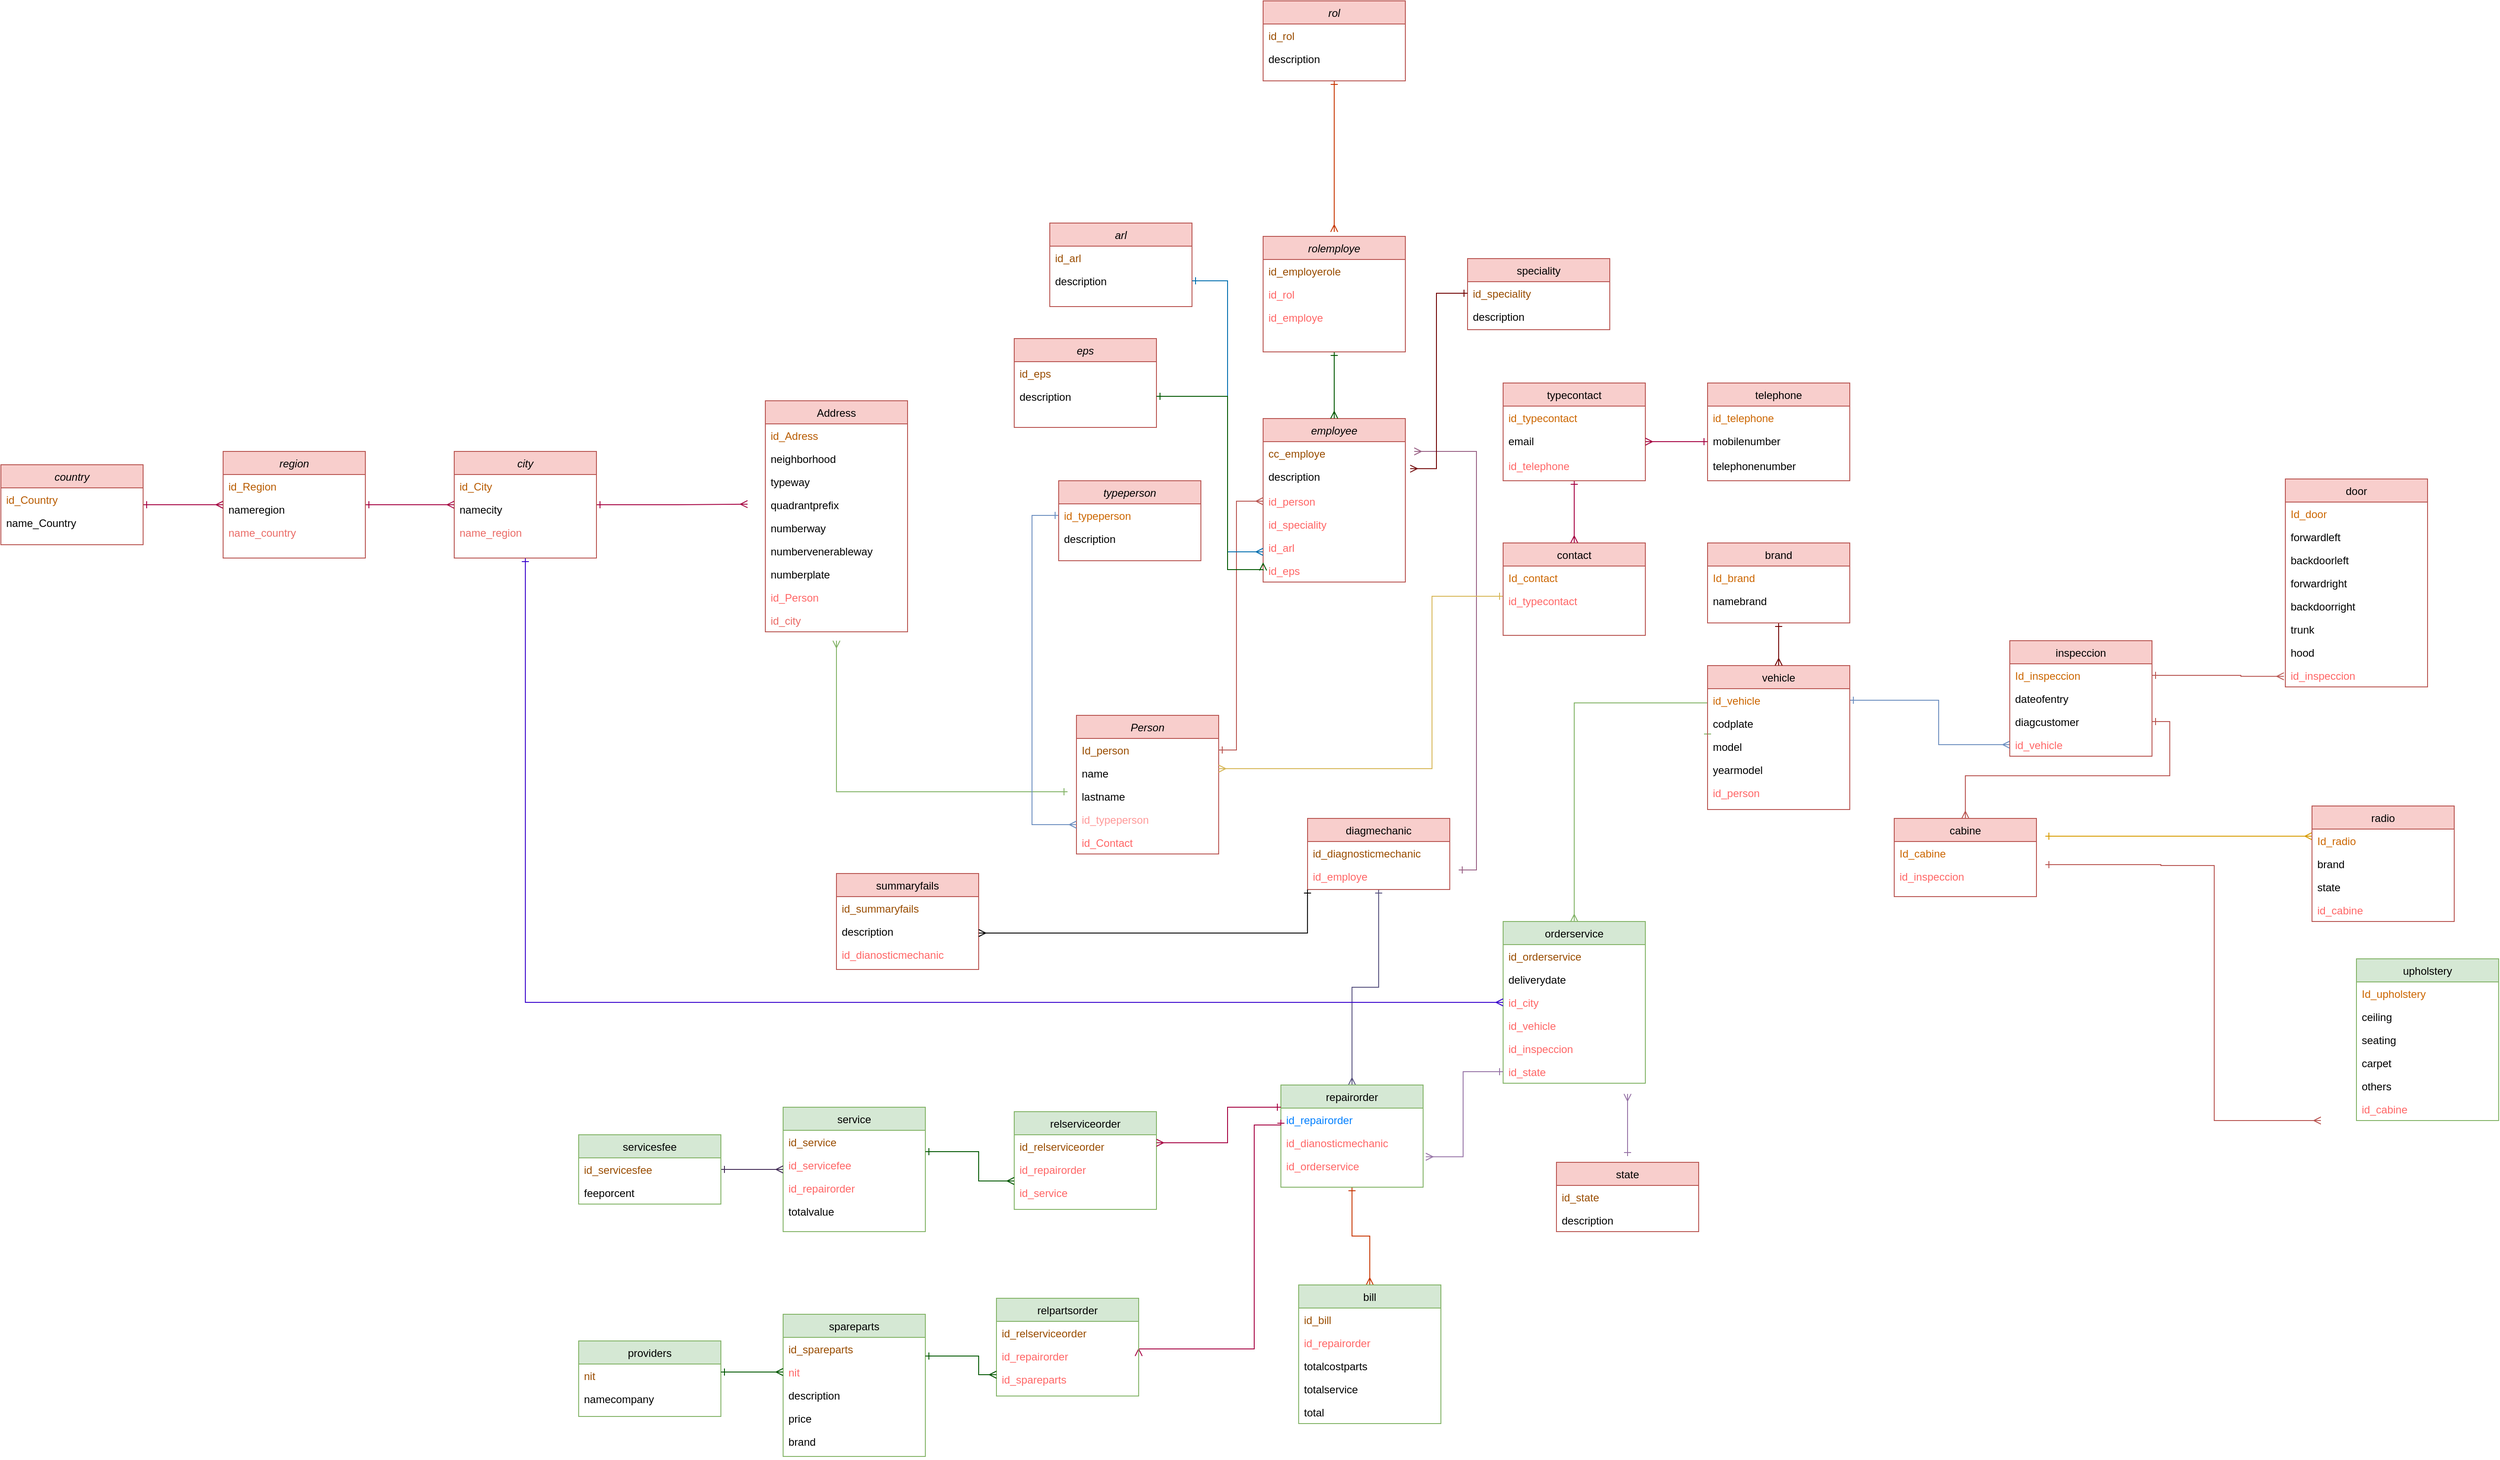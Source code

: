 <mxfile version="21.6.7" type="github">
  <diagram id="C5RBs43oDa-KdzZeNtuy" name="Page-1">
    <mxGraphModel dx="2686" dy="1730" grid="1" gridSize="10" guides="1" tooltips="1" connect="1" arrows="1" fold="1" page="1" pageScale="1" pageWidth="827" pageHeight="1169" math="0" shadow="0">
      <root>
        <mxCell id="WIyWlLk6GJQsqaUBKTNV-0" />
        <mxCell id="WIyWlLk6GJQsqaUBKTNV-1" parent="WIyWlLk6GJQsqaUBKTNV-0" />
        <mxCell id="zkfFHV4jXpPFQw0GAbJ--0" value="Person" style="swimlane;fontStyle=2;align=center;verticalAlign=top;childLayout=stackLayout;horizontal=1;startSize=26;horizontalStack=0;resizeParent=1;resizeLast=0;collapsible=1;marginBottom=0;rounded=0;shadow=0;strokeWidth=1;fillColor=#f8cecc;strokeColor=#b85450;" parent="WIyWlLk6GJQsqaUBKTNV-1" vertex="1">
          <mxGeometry x="240" y="24" width="160" height="156" as="geometry">
            <mxRectangle x="230" y="140" width="160" height="26" as="alternateBounds" />
          </mxGeometry>
        </mxCell>
        <mxCell id="zkfFHV4jXpPFQw0GAbJ--1" value="Id_person" style="text;align=left;verticalAlign=top;spacingLeft=4;spacingRight=4;overflow=hidden;rotatable=0;points=[[0,0.5],[1,0.5]];portConstraint=eastwest;fontColor=#994C00;" parent="zkfFHV4jXpPFQw0GAbJ--0" vertex="1">
          <mxGeometry y="26" width="160" height="26" as="geometry" />
        </mxCell>
        <mxCell id="zkfFHV4jXpPFQw0GAbJ--2" value="name" style="text;align=left;verticalAlign=top;spacingLeft=4;spacingRight=4;overflow=hidden;rotatable=0;points=[[0,0.5],[1,0.5]];portConstraint=eastwest;rounded=0;shadow=0;html=0;" parent="zkfFHV4jXpPFQw0GAbJ--0" vertex="1">
          <mxGeometry y="52" width="160" height="26" as="geometry" />
        </mxCell>
        <mxCell id="zkfFHV4jXpPFQw0GAbJ--3" value="lastname" style="text;align=left;verticalAlign=top;spacingLeft=4;spacingRight=4;overflow=hidden;rotatable=0;points=[[0,0.5],[1,0.5]];portConstraint=eastwest;rounded=0;shadow=0;html=0;" parent="zkfFHV4jXpPFQw0GAbJ--0" vertex="1">
          <mxGeometry y="78" width="160" height="26" as="geometry" />
        </mxCell>
        <mxCell id="ayw5JjYbeuBBQMlajEQR-4" value="id_typeperson" style="text;align=left;verticalAlign=top;spacingLeft=4;spacingRight=4;overflow=hidden;rotatable=0;points=[[0,0.5],[1,0.5]];portConstraint=eastwest;rounded=0;shadow=0;html=0;fontColor=#FF9999;" parent="zkfFHV4jXpPFQw0GAbJ--0" vertex="1">
          <mxGeometry y="104" width="160" height="26" as="geometry" />
        </mxCell>
        <mxCell id="Cgrfs2yYMbSHENEJRB0t-1" value="id_Contact" style="text;align=left;verticalAlign=top;spacingLeft=4;spacingRight=4;overflow=hidden;rotatable=0;points=[[0,0.5],[1,0.5]];portConstraint=eastwest;fontColor=#FF6666;" vertex="1" parent="zkfFHV4jXpPFQw0GAbJ--0">
          <mxGeometry y="130" width="160" height="26" as="geometry" />
        </mxCell>
        <mxCell id="hjje7FyFIf_KfdKZzjdG-22" style="edgeStyle=orthogonalEdgeStyle;rounded=0;orthogonalLoop=1;jettySize=auto;html=1;fillColor=#e6d0de;strokeColor=#996185;gradientColor=#d5739d;entryX=1;entryY=0.5;entryDx=0;entryDy=0;endArrow=ERmany;endFill=0;startArrow=ERone;startFill=0;" parent="WIyWlLk6GJQsqaUBKTNV-1" edge="1">
          <mxGeometry relative="1" as="geometry">
            <mxPoint x="620.0" y="-273" as="targetPoint" />
            <Array as="points">
              <mxPoint x="670" y="198" />
              <mxPoint x="690" y="198" />
              <mxPoint x="690" y="-273" />
            </Array>
            <mxPoint x="670" y="198" as="sourcePoint" />
          </mxGeometry>
        </mxCell>
        <mxCell id="hjje7FyFIf_KfdKZzjdG-26" style="edgeStyle=orthogonalEdgeStyle;rounded=0;orthogonalLoop=1;jettySize=auto;html=1;exitX=0.5;exitY=1;exitDx=0;exitDy=0;entryX=0.5;entryY=0;entryDx=0;entryDy=0;fillColor=#d0cee2;strokeColor=#56517e;endArrow=ERmany;endFill=0;startArrow=ERone;startFill=0;" parent="WIyWlLk6GJQsqaUBKTNV-1" source="zkfFHV4jXpPFQw0GAbJ--6" target="hjje7FyFIf_KfdKZzjdG-25" edge="1">
          <mxGeometry relative="1" as="geometry" />
        </mxCell>
        <mxCell id="zkfFHV4jXpPFQw0GAbJ--6" value="diagmechanic" style="swimlane;fontStyle=0;align=center;verticalAlign=top;childLayout=stackLayout;horizontal=1;startSize=26;horizontalStack=0;resizeParent=1;resizeLast=0;collapsible=1;marginBottom=0;rounded=0;shadow=0;strokeWidth=1;fillColor=#f8cecc;strokeColor=#b85450;" parent="WIyWlLk6GJQsqaUBKTNV-1" vertex="1">
          <mxGeometry x="500" y="140" width="160" height="80" as="geometry">
            <mxRectangle x="130" y="380" width="160" height="26" as="alternateBounds" />
          </mxGeometry>
        </mxCell>
        <mxCell id="ayw5JjYbeuBBQMlajEQR-5" value="id_diagnosticmechanic" style="text;align=left;verticalAlign=top;spacingLeft=4;spacingRight=4;overflow=hidden;rotatable=0;points=[[0,0.5],[1,0.5]];portConstraint=eastwest;fontColor=#994C00;" parent="zkfFHV4jXpPFQw0GAbJ--6" vertex="1">
          <mxGeometry y="26" width="160" height="26" as="geometry" />
        </mxCell>
        <mxCell id="ayw5JjYbeuBBQMlajEQR-6" value="id_employe" style="text;align=left;verticalAlign=top;spacingLeft=4;spacingRight=4;overflow=hidden;rotatable=0;points=[[0,0.5],[1,0.5]];portConstraint=eastwest;rounded=0;shadow=0;html=0;fontColor=#FF6666;" parent="zkfFHV4jXpPFQw0GAbJ--6" vertex="1">
          <mxGeometry y="52" width="160" height="26" as="geometry" />
        </mxCell>
        <mxCell id="hjje7FyFIf_KfdKZzjdG-19" style="edgeStyle=orthogonalEdgeStyle;rounded=0;orthogonalLoop=1;jettySize=auto;html=1;exitX=0;exitY=0.5;exitDx=0;exitDy=0;fillColor=#fff2cc;strokeColor=#d6b656;entryX=1;entryY=0.5;entryDx=0;entryDy=0;endArrow=ERmany;endFill=0;startArrow=ERone;startFill=0;" parent="WIyWlLk6GJQsqaUBKTNV-1" edge="1">
          <mxGeometry relative="1" as="geometry">
            <mxPoint x="400.0" y="84" as="targetPoint" />
            <Array as="points">
              <mxPoint x="640" y="-110" />
              <mxPoint x="640" y="84" />
            </Array>
            <mxPoint x="720" y="-110" as="sourcePoint" />
          </mxGeometry>
        </mxCell>
        <mxCell id="zkfFHV4jXpPFQw0GAbJ--13" value="contact" style="swimlane;fontStyle=0;align=center;verticalAlign=top;childLayout=stackLayout;horizontal=1;startSize=26;horizontalStack=0;resizeParent=1;resizeLast=0;collapsible=1;marginBottom=0;rounded=0;shadow=0;strokeWidth=1;fillColor=#f8cecc;strokeColor=#b85450;" parent="WIyWlLk6GJQsqaUBKTNV-1" vertex="1">
          <mxGeometry x="720" y="-170" width="160" height="104" as="geometry">
            <mxRectangle x="340" y="380" width="170" height="26" as="alternateBounds" />
          </mxGeometry>
        </mxCell>
        <mxCell id="zkfFHV4jXpPFQw0GAbJ--14" value="Id_contact" style="text;align=left;verticalAlign=top;spacingLeft=4;spacingRight=4;overflow=hidden;rotatable=0;points=[[0,0.5],[1,0.5]];portConstraint=eastwest;fontColor=#CC6600;" parent="zkfFHV4jXpPFQw0GAbJ--13" vertex="1">
          <mxGeometry y="26" width="160" height="26" as="geometry" />
        </mxCell>
        <mxCell id="31ehyQ9sukjJv3Foqa8r-17" value="id_typecontact" style="text;align=left;verticalAlign=top;spacingLeft=4;spacingRight=4;overflow=hidden;rotatable=0;points=[[0,0.5],[1,0.5]];portConstraint=eastwest;fontColor=#FF6666;" parent="zkfFHV4jXpPFQw0GAbJ--13" vertex="1">
          <mxGeometry y="52" width="160" height="26" as="geometry" />
        </mxCell>
        <mxCell id="zkfFHV4jXpPFQw0GAbJ--17" value="Address" style="swimlane;fontStyle=0;align=center;verticalAlign=top;childLayout=stackLayout;horizontal=1;startSize=26;horizontalStack=0;resizeParent=1;resizeLast=0;collapsible=1;marginBottom=0;rounded=0;shadow=0;strokeWidth=1;fillColor=#f8cecc;strokeColor=#b85450;" parent="WIyWlLk6GJQsqaUBKTNV-1" vertex="1">
          <mxGeometry x="-110" y="-330" width="160" height="260" as="geometry">
            <mxRectangle x="550" y="140" width="160" height="26" as="alternateBounds" />
          </mxGeometry>
        </mxCell>
        <mxCell id="31ehyQ9sukjJv3Foqa8r-11" value="id_Adress" style="text;align=left;verticalAlign=top;spacingLeft=4;spacingRight=4;overflow=hidden;rotatable=0;points=[[0,0.5],[1,0.5]];portConstraint=eastwest;fontColor=#B85B00;" parent="zkfFHV4jXpPFQw0GAbJ--17" vertex="1">
          <mxGeometry y="26" width="160" height="26" as="geometry" />
        </mxCell>
        <mxCell id="31ehyQ9sukjJv3Foqa8r-0" value="neighborhood" style="text;align=left;verticalAlign=top;spacingLeft=4;spacingRight=4;overflow=hidden;rotatable=0;points=[[0,0.5],[1,0.5]];portConstraint=eastwest;" parent="zkfFHV4jXpPFQw0GAbJ--17" vertex="1">
          <mxGeometry y="52" width="160" height="26" as="geometry" />
        </mxCell>
        <mxCell id="ayw5JjYbeuBBQMlajEQR-53" value="typeway" style="text;align=left;verticalAlign=top;spacingLeft=4;spacingRight=4;overflow=hidden;rotatable=0;points=[[0,0.5],[1,0.5]];portConstraint=eastwest;" parent="zkfFHV4jXpPFQw0GAbJ--17" vertex="1">
          <mxGeometry y="78" width="160" height="26" as="geometry" />
        </mxCell>
        <mxCell id="ayw5JjYbeuBBQMlajEQR-54" value="quadrantprefix" style="text;align=left;verticalAlign=top;spacingLeft=4;spacingRight=4;overflow=hidden;rotatable=0;points=[[0,0.5],[1,0.5]];portConstraint=eastwest;" parent="zkfFHV4jXpPFQw0GAbJ--17" vertex="1">
          <mxGeometry y="104" width="160" height="26" as="geometry" />
        </mxCell>
        <mxCell id="ayw5JjYbeuBBQMlajEQR-70" value="numberway" style="text;align=left;verticalAlign=top;spacingLeft=4;spacingRight=4;overflow=hidden;rotatable=0;points=[[0,0.5],[1,0.5]];portConstraint=eastwest;" parent="zkfFHV4jXpPFQw0GAbJ--17" vertex="1">
          <mxGeometry y="130" width="160" height="26" as="geometry" />
        </mxCell>
        <mxCell id="ayw5JjYbeuBBQMlajEQR-71" value="numbervenerableway" style="text;align=left;verticalAlign=top;spacingLeft=4;spacingRight=4;overflow=hidden;rotatable=0;points=[[0,0.5],[1,0.5]];portConstraint=eastwest;" parent="zkfFHV4jXpPFQw0GAbJ--17" vertex="1">
          <mxGeometry y="156" width="160" height="26" as="geometry" />
        </mxCell>
        <mxCell id="ayw5JjYbeuBBQMlajEQR-72" value="numberplate" style="text;align=left;verticalAlign=top;spacingLeft=4;spacingRight=4;overflow=hidden;rotatable=0;points=[[0,0.5],[1,0.5]];portConstraint=eastwest;" parent="zkfFHV4jXpPFQw0GAbJ--17" vertex="1">
          <mxGeometry y="182" width="160" height="26" as="geometry" />
        </mxCell>
        <mxCell id="zkfFHV4jXpPFQw0GAbJ--18" value="id_Person" style="text;align=left;verticalAlign=top;spacingLeft=4;spacingRight=4;overflow=hidden;rotatable=0;points=[[0,0.5],[1,0.5]];portConstraint=eastwest;fontColor=#FF6666;" parent="zkfFHV4jXpPFQw0GAbJ--17" vertex="1">
          <mxGeometry y="208" width="160" height="26" as="geometry" />
        </mxCell>
        <mxCell id="31ehyQ9sukjJv3Foqa8r-10" value="id_city" style="text;align=left;verticalAlign=top;spacingLeft=4;spacingRight=4;overflow=hidden;rotatable=0;points=[[0,0.5],[1,0.5]];portConstraint=eastwest;fontColor=#EA6B66;" parent="zkfFHV4jXpPFQw0GAbJ--17" vertex="1">
          <mxGeometry y="234" width="160" height="26" as="geometry" />
        </mxCell>
        <mxCell id="zkfFHV4jXpPFQw0GAbJ--26" value="" style="endArrow=ERmany;shadow=0;strokeWidth=1;rounded=0;endFill=0;edgeStyle=elbowEdgeStyle;elbow=vertical;fillColor=#d5e8d4;strokeColor=#82b366;startArrow=ERone;startFill=0;" parent="WIyWlLk6GJQsqaUBKTNV-1" edge="1">
          <mxGeometry x="0.5" y="41" relative="1" as="geometry">
            <mxPoint x="230" y="110" as="sourcePoint" />
            <mxPoint x="-30" y="-60" as="targetPoint" />
            <mxPoint x="-40" y="32" as="offset" />
            <Array as="points">
              <mxPoint y="110" />
            </Array>
          </mxGeometry>
        </mxCell>
        <mxCell id="hjje7FyFIf_KfdKZzjdG-23" style="edgeStyle=orthogonalEdgeStyle;rounded=0;orthogonalLoop=1;jettySize=auto;html=1;exitX=0;exitY=0.5;exitDx=0;exitDy=0;fillColor=#dae8fc;strokeColor=#6c8ebf;endArrow=ERmany;endFill=0;startArrow=ERone;startFill=0;" parent="WIyWlLk6GJQsqaUBKTNV-1" source="31ehyQ9sukjJv3Foqa8r-13" edge="1">
          <mxGeometry relative="1" as="geometry">
            <mxPoint x="240" y="147" as="targetPoint" />
            <Array as="points">
              <mxPoint x="190" y="-201" />
              <mxPoint x="190" y="147" />
            </Array>
          </mxGeometry>
        </mxCell>
        <mxCell id="hjje7FyFIf_KfdKZzjdG-0" value="typeperson" style="swimlane;fontStyle=2;align=center;verticalAlign=top;childLayout=stackLayout;horizontal=1;startSize=26;horizontalStack=0;resizeParent=1;resizeLast=0;collapsible=1;marginBottom=0;rounded=0;shadow=0;strokeWidth=1;fillColor=#f8cecc;strokeColor=#b85450;" parent="WIyWlLk6GJQsqaUBKTNV-1" vertex="1">
          <mxGeometry x="220" y="-240" width="160" height="90" as="geometry">
            <mxRectangle x="230" y="140" width="160" height="26" as="alternateBounds" />
          </mxGeometry>
        </mxCell>
        <mxCell id="31ehyQ9sukjJv3Foqa8r-13" value="id_typeperson" style="text;align=left;verticalAlign=top;spacingLeft=4;spacingRight=4;overflow=hidden;rotatable=0;points=[[0,0.5],[1,0.5]];portConstraint=eastwest;rounded=0;shadow=0;html=0;fontColor=#CC6600;" parent="hjje7FyFIf_KfdKZzjdG-0" vertex="1">
          <mxGeometry y="26" width="160" height="26" as="geometry" />
        </mxCell>
        <mxCell id="31ehyQ9sukjJv3Foqa8r-16" value="description" style="text;align=left;verticalAlign=top;spacingLeft=4;spacingRight=4;overflow=hidden;rotatable=0;points=[[0,0.5],[1,0.5]];portConstraint=eastwest;rounded=0;shadow=0;html=0;" parent="hjje7FyFIf_KfdKZzjdG-0" vertex="1">
          <mxGeometry y="52" width="160" height="26" as="geometry" />
        </mxCell>
        <mxCell id="hjje7FyFIf_KfdKZzjdG-7" value="" style="resizable=0;align=left;verticalAlign=bottom;labelBackgroundColor=none;fontSize=12;" parent="WIyWlLk6GJQsqaUBKTNV-1" connectable="0" vertex="1">
          <mxGeometry x="370" y="-81" as="geometry" />
        </mxCell>
        <mxCell id="hjje7FyFIf_KfdKZzjdG-24" style="edgeStyle=orthogonalEdgeStyle;rounded=0;orthogonalLoop=1;jettySize=auto;html=1;fillColor=#f8cecc;strokeColor=#b85450;exitX=1;exitY=0.5;exitDx=0;exitDy=0;endArrow=ERmany;endFill=0;startArrow=ERone;startFill=0;" parent="WIyWlLk6GJQsqaUBKTNV-1" source="zkfFHV4jXpPFQw0GAbJ--1" target="31ehyQ9sukjJv3Foqa8r-20" edge="1">
          <mxGeometry relative="1" as="geometry">
            <mxPoint x="490" y="70" as="targetPoint" />
            <Array as="points">
              <mxPoint x="420" y="63" />
              <mxPoint x="420" y="-217" />
            </Array>
            <mxPoint x="440" y="-60" as="sourcePoint" />
          </mxGeometry>
        </mxCell>
        <mxCell id="hjje7FyFIf_KfdKZzjdG-9" value="employee" style="swimlane;fontStyle=2;align=center;verticalAlign=top;childLayout=stackLayout;horizontal=1;startSize=26;horizontalStack=0;resizeParent=1;resizeLast=0;collapsible=1;marginBottom=0;rounded=0;shadow=0;strokeWidth=1;fillColor=#f8cecc;strokeColor=#b85450;" parent="WIyWlLk6GJQsqaUBKTNV-1" vertex="1">
          <mxGeometry x="450" y="-310" width="160" height="184" as="geometry">
            <mxRectangle x="230" y="140" width="160" height="26" as="alternateBounds" />
          </mxGeometry>
        </mxCell>
        <mxCell id="31ehyQ9sukjJv3Foqa8r-19" value="cc_employe" style="text;align=left;verticalAlign=top;spacingLeft=4;spacingRight=4;overflow=hidden;rotatable=0;points=[[0,0.5],[1,0.5]];portConstraint=eastwest;fontColor=#994C00;" parent="hjje7FyFIf_KfdKZzjdG-9" vertex="1">
          <mxGeometry y="26" width="160" height="26" as="geometry" />
        </mxCell>
        <mxCell id="31ehyQ9sukjJv3Foqa8r-30" value="description" style="text;align=left;verticalAlign=top;spacingLeft=4;spacingRight=4;overflow=hidden;rotatable=0;points=[[0,0.5],[1,0.5]];portConstraint=eastwest;" parent="hjje7FyFIf_KfdKZzjdG-9" vertex="1">
          <mxGeometry y="52" width="160" height="28" as="geometry" />
        </mxCell>
        <mxCell id="31ehyQ9sukjJv3Foqa8r-20" value="id_person" style="text;align=left;verticalAlign=top;spacingLeft=4;spacingRight=4;overflow=hidden;rotatable=0;points=[[0,0.5],[1,0.5]];portConstraint=eastwest;rounded=0;shadow=0;html=0;fontColor=#FF6666;" parent="hjje7FyFIf_KfdKZzjdG-9" vertex="1">
          <mxGeometry y="80" width="160" height="26" as="geometry" />
        </mxCell>
        <mxCell id="ayw5JjYbeuBBQMlajEQR-56" value="id_speciality" style="text;align=left;verticalAlign=top;spacingLeft=4;spacingRight=4;overflow=hidden;rotatable=0;points=[[0,0.5],[1,0.5]];portConstraint=eastwest;rounded=0;shadow=0;html=0;fontColor=#FF6666;" parent="hjje7FyFIf_KfdKZzjdG-9" vertex="1">
          <mxGeometry y="106" width="160" height="26" as="geometry" />
        </mxCell>
        <mxCell id="ayw5JjYbeuBBQMlajEQR-86" value="id_arl" style="text;align=left;verticalAlign=top;spacingLeft=4;spacingRight=4;overflow=hidden;rotatable=0;points=[[0,0.5],[1,0.5]];portConstraint=eastwest;rounded=0;shadow=0;html=0;fontColor=#FF6666;" parent="hjje7FyFIf_KfdKZzjdG-9" vertex="1">
          <mxGeometry y="132" width="160" height="26" as="geometry" />
        </mxCell>
        <mxCell id="ayw5JjYbeuBBQMlajEQR-87" value="id_eps" style="text;align=left;verticalAlign=top;spacingLeft=4;spacingRight=4;overflow=hidden;rotatable=0;points=[[0,0.5],[1,0.5]];portConstraint=eastwest;rounded=0;shadow=0;html=0;fontColor=#FF6666;" parent="hjje7FyFIf_KfdKZzjdG-9" vertex="1">
          <mxGeometry y="158" width="160" height="26" as="geometry" />
        </mxCell>
        <mxCell id="hjje7FyFIf_KfdKZzjdG-30" style="edgeStyle=orthogonalEdgeStyle;rounded=0;orthogonalLoop=1;jettySize=auto;html=1;exitX=0.5;exitY=1;exitDx=0;exitDy=0;entryX=0.5;entryY=0;entryDx=0;entryDy=0;fillColor=#fa6800;strokeColor=#C73500;endArrow=ERmany;endFill=0;startArrow=ERone;startFill=0;" parent="WIyWlLk6GJQsqaUBKTNV-1" source="hjje7FyFIf_KfdKZzjdG-25" target="hjje7FyFIf_KfdKZzjdG-29" edge="1">
          <mxGeometry relative="1" as="geometry" />
        </mxCell>
        <mxCell id="hjje7FyFIf_KfdKZzjdG-25" value="repairorder" style="swimlane;fontStyle=0;align=center;verticalAlign=top;childLayout=stackLayout;horizontal=1;startSize=26;horizontalStack=0;resizeParent=1;resizeLast=0;collapsible=1;marginBottom=0;rounded=0;shadow=0;strokeWidth=1;fillColor=#d5e8d4;strokeColor=#82b366;" parent="WIyWlLk6GJQsqaUBKTNV-1" vertex="1">
          <mxGeometry x="470" y="440" width="160" height="115" as="geometry">
            <mxRectangle x="130" y="380" width="160" height="26" as="alternateBounds" />
          </mxGeometry>
        </mxCell>
        <mxCell id="ayw5JjYbeuBBQMlajEQR-90" value="id_repairorder" style="text;align=left;verticalAlign=top;spacingLeft=4;spacingRight=4;overflow=hidden;rotatable=0;points=[[0,0.5],[1,0.5]];portConstraint=eastwest;fontColor=#007FFF;" parent="hjje7FyFIf_KfdKZzjdG-25" vertex="1">
          <mxGeometry y="26" width="160" height="26" as="geometry" />
        </mxCell>
        <mxCell id="ayw5JjYbeuBBQMlajEQR-108" value="id_dianosticmechanic" style="text;align=left;verticalAlign=top;spacingLeft=4;spacingRight=4;overflow=hidden;rotatable=0;points=[[0,0.5],[1,0.5]];portConstraint=eastwest;rounded=0;shadow=0;html=0;fontColor=#FF6666;" parent="hjje7FyFIf_KfdKZzjdG-25" vertex="1">
          <mxGeometry y="52" width="160" height="26" as="geometry" />
        </mxCell>
        <mxCell id="ayw5JjYbeuBBQMlajEQR-109" value="id_orderservice" style="text;align=left;verticalAlign=top;spacingLeft=4;spacingRight=4;overflow=hidden;rotatable=0;points=[[0,0.5],[1,0.5]];portConstraint=eastwest;rounded=0;shadow=0;html=0;fontColor=#FF6666;" parent="hjje7FyFIf_KfdKZzjdG-25" vertex="1">
          <mxGeometry y="78" width="160" height="26" as="geometry" />
        </mxCell>
        <mxCell id="hjje7FyFIf_KfdKZzjdG-27" value="orderservice" style="swimlane;fontStyle=0;align=center;verticalAlign=top;childLayout=stackLayout;horizontal=1;startSize=26;horizontalStack=0;resizeParent=1;resizeLast=0;collapsible=1;marginBottom=0;rounded=0;shadow=0;strokeWidth=1;fillColor=#d5e8d4;strokeColor=#82b366;" parent="WIyWlLk6GJQsqaUBKTNV-1" vertex="1">
          <mxGeometry x="720" y="256" width="160" height="182" as="geometry">
            <mxRectangle x="130" y="380" width="160" height="26" as="alternateBounds" />
          </mxGeometry>
        </mxCell>
        <mxCell id="ayw5JjYbeuBBQMlajEQR-14" value="id_orderservice" style="text;align=left;verticalAlign=top;spacingLeft=4;spacingRight=4;overflow=hidden;rotatable=0;points=[[0,0.5],[1,0.5]];portConstraint=eastwest;fontColor=#994C00;" parent="hjje7FyFIf_KfdKZzjdG-27" vertex="1">
          <mxGeometry y="26" width="160" height="26" as="geometry" />
        </mxCell>
        <mxCell id="ayw5JjYbeuBBQMlajEQR-147" value="deliverydate" style="text;align=left;verticalAlign=top;spacingLeft=4;spacingRight=4;overflow=hidden;rotatable=0;points=[[0,0.5],[1,0.5]];portConstraint=eastwest;rounded=0;shadow=0;html=0;" parent="hjje7FyFIf_KfdKZzjdG-27" vertex="1">
          <mxGeometry y="52" width="160" height="26" as="geometry" />
        </mxCell>
        <mxCell id="ayw5JjYbeuBBQMlajEQR-15" value="id_city" style="text;align=left;verticalAlign=top;spacingLeft=4;spacingRight=4;overflow=hidden;rotatable=0;points=[[0,0.5],[1,0.5]];portConstraint=eastwest;rounded=0;shadow=0;html=0;fontColor=#FF6666;" parent="hjje7FyFIf_KfdKZzjdG-27" vertex="1">
          <mxGeometry y="78" width="160" height="26" as="geometry" />
        </mxCell>
        <mxCell id="ayw5JjYbeuBBQMlajEQR-26" value="id_vehicle" style="text;align=left;verticalAlign=top;spacingLeft=4;spacingRight=4;overflow=hidden;rotatable=0;points=[[0,0.5],[1,0.5]];portConstraint=eastwest;rounded=0;shadow=0;html=0;fontColor=#FF6666;" parent="hjje7FyFIf_KfdKZzjdG-27" vertex="1">
          <mxGeometry y="104" width="160" height="26" as="geometry" />
        </mxCell>
        <mxCell id="ayw5JjYbeuBBQMlajEQR-27" value="id_inspeccion" style="text;align=left;verticalAlign=top;spacingLeft=4;spacingRight=4;overflow=hidden;rotatable=0;points=[[0,0.5],[1,0.5]];portConstraint=eastwest;rounded=0;shadow=0;html=0;fontColor=#FF6666;" parent="hjje7FyFIf_KfdKZzjdG-27" vertex="1">
          <mxGeometry y="130" width="160" height="26" as="geometry" />
        </mxCell>
        <mxCell id="ayw5JjYbeuBBQMlajEQR-149" value="id_state" style="text;align=left;verticalAlign=top;spacingLeft=4;spacingRight=4;overflow=hidden;rotatable=0;points=[[0,0.5],[1,0.5]];portConstraint=eastwest;rounded=0;shadow=0;html=0;fontColor=#FF6666;" parent="hjje7FyFIf_KfdKZzjdG-27" vertex="1">
          <mxGeometry y="156" width="160" height="26" as="geometry" />
        </mxCell>
        <mxCell id="hjje7FyFIf_KfdKZzjdG-29" value="bill" style="swimlane;fontStyle=0;align=center;verticalAlign=top;childLayout=stackLayout;horizontal=1;startSize=26;horizontalStack=0;resizeParent=1;resizeLast=0;collapsible=1;marginBottom=0;rounded=0;shadow=0;strokeWidth=1;fillColor=#d5e8d4;strokeColor=#82b366;" parent="WIyWlLk6GJQsqaUBKTNV-1" vertex="1">
          <mxGeometry x="490" y="665" width="160" height="156" as="geometry">
            <mxRectangle x="130" y="380" width="160" height="26" as="alternateBounds" />
          </mxGeometry>
        </mxCell>
        <mxCell id="ayw5JjYbeuBBQMlajEQR-94" value="id_bill" style="text;align=left;verticalAlign=top;spacingLeft=4;spacingRight=4;overflow=hidden;rotatable=0;points=[[0,0.5],[1,0.5]];portConstraint=eastwest;fontColor=#994C00;" parent="hjje7FyFIf_KfdKZzjdG-29" vertex="1">
          <mxGeometry y="26" width="160" height="26" as="geometry" />
        </mxCell>
        <mxCell id="ayw5JjYbeuBBQMlajEQR-158" value="id_repairorder" style="text;align=left;verticalAlign=top;spacingLeft=4;spacingRight=4;overflow=hidden;rotatable=0;points=[[0,0.5],[1,0.5]];portConstraint=eastwest;rounded=0;shadow=0;html=0;fontColor=#FF6666;" parent="hjje7FyFIf_KfdKZzjdG-29" vertex="1">
          <mxGeometry y="52" width="160" height="26" as="geometry" />
        </mxCell>
        <mxCell id="ayw5JjYbeuBBQMlajEQR-159" value="totalcostparts" style="text;align=left;verticalAlign=top;spacingLeft=4;spacingRight=4;overflow=hidden;rotatable=0;points=[[0,0.5],[1,0.5]];portConstraint=eastwest;rounded=0;shadow=0;html=0;" parent="hjje7FyFIf_KfdKZzjdG-29" vertex="1">
          <mxGeometry y="78" width="160" height="26" as="geometry" />
        </mxCell>
        <mxCell id="eFvUltpwn49JM3rfCvDk-46" value="totalservice" style="text;align=left;verticalAlign=top;spacingLeft=4;spacingRight=4;overflow=hidden;rotatable=0;points=[[0,0.5],[1,0.5]];portConstraint=eastwest;rounded=0;shadow=0;html=0;" parent="hjje7FyFIf_KfdKZzjdG-29" vertex="1">
          <mxGeometry y="104" width="160" height="26" as="geometry" />
        </mxCell>
        <mxCell id="eFvUltpwn49JM3rfCvDk-47" value="total&#xa;" style="text;align=left;verticalAlign=top;spacingLeft=4;spacingRight=4;overflow=hidden;rotatable=0;points=[[0,0.5],[1,0.5]];portConstraint=eastwest;rounded=0;shadow=0;html=0;" parent="hjje7FyFIf_KfdKZzjdG-29" vertex="1">
          <mxGeometry y="130" width="160" height="26" as="geometry" />
        </mxCell>
        <mxCell id="hjje7FyFIf_KfdKZzjdG-31" value="service" style="swimlane;fontStyle=0;align=center;verticalAlign=top;childLayout=stackLayout;horizontal=1;startSize=26;horizontalStack=0;resizeParent=1;resizeLast=0;collapsible=1;marginBottom=0;rounded=0;shadow=0;strokeWidth=1;fillColor=#d5e8d4;strokeColor=#82b366;" parent="WIyWlLk6GJQsqaUBKTNV-1" vertex="1">
          <mxGeometry x="-90" y="465" width="160" height="140" as="geometry">
            <mxRectangle x="130" y="380" width="160" height="26" as="alternateBounds" />
          </mxGeometry>
        </mxCell>
        <mxCell id="ayw5JjYbeuBBQMlajEQR-91" value="id_service" style="text;align=left;verticalAlign=top;spacingLeft=4;spacingRight=4;overflow=hidden;rotatable=0;points=[[0,0.5],[1,0.5]];portConstraint=eastwest;fontColor=#994C00;" parent="hjje7FyFIf_KfdKZzjdG-31" vertex="1">
          <mxGeometry y="26" width="160" height="26" as="geometry" />
        </mxCell>
        <mxCell id="ayw5JjYbeuBBQMlajEQR-114" value="id_servicefee" style="text;align=left;verticalAlign=top;spacingLeft=4;spacingRight=4;overflow=hidden;rotatable=0;points=[[0,0.5],[1,0.5]];portConstraint=eastwest;rounded=0;shadow=0;html=0;fontColor=#FF6666;" parent="hjje7FyFIf_KfdKZzjdG-31" vertex="1">
          <mxGeometry y="52" width="160" height="26" as="geometry" />
        </mxCell>
        <mxCell id="ayw5JjYbeuBBQMlajEQR-115" value="id_repairorder" style="text;align=left;verticalAlign=top;spacingLeft=4;spacingRight=4;overflow=hidden;rotatable=0;points=[[0,0.5],[1,0.5]];portConstraint=eastwest;rounded=0;shadow=0;html=0;fontColor=#FF6666;" parent="hjje7FyFIf_KfdKZzjdG-31" vertex="1">
          <mxGeometry y="78" width="160" height="26" as="geometry" />
        </mxCell>
        <mxCell id="ayw5JjYbeuBBQMlajEQR-140" value="totalvalue" style="text;align=left;verticalAlign=top;spacingLeft=4;spacingRight=4;overflow=hidden;rotatable=0;points=[[0,0.5],[1,0.5]];portConstraint=eastwest;rounded=0;shadow=0;html=0;" parent="hjje7FyFIf_KfdKZzjdG-31" vertex="1">
          <mxGeometry y="104" width="160" height="36" as="geometry" />
        </mxCell>
        <mxCell id="hjje7FyFIf_KfdKZzjdG-34" style="edgeStyle=orthogonalEdgeStyle;rounded=0;orthogonalLoop=1;jettySize=auto;html=1;fillColor=#e1d5e7;strokeColor=#9673a6;endArrow=ERmany;endFill=0;startArrow=ERone;startFill=0;" parent="WIyWlLk6GJQsqaUBKTNV-1" edge="1">
          <mxGeometry relative="1" as="geometry">
            <mxPoint x="860" y="450" as="targetPoint" />
            <Array as="points">
              <mxPoint x="860" y="480" />
              <mxPoint x="860" y="480" />
            </Array>
            <mxPoint x="860" y="520" as="sourcePoint" />
          </mxGeometry>
        </mxCell>
        <mxCell id="hjje7FyFIf_KfdKZzjdG-35" value="state" style="swimlane;fontStyle=0;align=center;verticalAlign=top;childLayout=stackLayout;horizontal=1;startSize=26;horizontalStack=0;resizeParent=1;resizeLast=0;collapsible=1;marginBottom=0;rounded=0;shadow=0;strokeWidth=1;fillColor=#f8cecc;strokeColor=#b85450;" parent="WIyWlLk6GJQsqaUBKTNV-1" vertex="1">
          <mxGeometry x="780" y="527" width="160" height="78" as="geometry">
            <mxRectangle x="130" y="380" width="160" height="26" as="alternateBounds" />
          </mxGeometry>
        </mxCell>
        <mxCell id="ayw5JjYbeuBBQMlajEQR-96" value="id_state" style="text;align=left;verticalAlign=top;spacingLeft=4;spacingRight=4;overflow=hidden;rotatable=0;points=[[0,0.5],[1,0.5]];portConstraint=eastwest;fontColor=#994C00;" parent="hjje7FyFIf_KfdKZzjdG-35" vertex="1">
          <mxGeometry y="26" width="160" height="26" as="geometry" />
        </mxCell>
        <mxCell id="ayw5JjYbeuBBQMlajEQR-142" value="description" style="text;align=left;verticalAlign=top;spacingLeft=4;spacingRight=4;overflow=hidden;rotatable=0;points=[[0,0.5],[1,0.5]];portConstraint=eastwest;rounded=0;shadow=0;html=0;" parent="hjje7FyFIf_KfdKZzjdG-35" vertex="1">
          <mxGeometry y="52" width="160" height="26" as="geometry" />
        </mxCell>
        <mxCell id="ayw5JjYbeuBBQMlajEQR-131" style="edgeStyle=orthogonalEdgeStyle;rounded=0;orthogonalLoop=1;jettySize=auto;html=1;fillColor=#d80073;strokeColor=#A50040;exitX=0;exitY=0.5;exitDx=0;exitDy=0;entryX=1;entryY=0.5;entryDx=0;entryDy=0;endArrow=ERmany;endFill=0;startArrow=ERone;startFill=0;" parent="WIyWlLk6GJQsqaUBKTNV-1" source="ayw5JjYbeuBBQMlajEQR-90" target="eFvUltpwn49JM3rfCvDk-16" edge="1">
          <mxGeometry relative="1" as="geometry">
            <mxPoint x="240" y="774.5" as="targetPoint" />
            <mxPoint x="430" y="475" as="sourcePoint" />
            <Array as="points">
              <mxPoint x="470" y="485" />
              <mxPoint x="440" y="485" />
              <mxPoint x="440" y="737" />
            </Array>
          </mxGeometry>
        </mxCell>
        <mxCell id="hjje7FyFIf_KfdKZzjdG-39" value="spareparts" style="swimlane;fontStyle=0;align=center;verticalAlign=top;childLayout=stackLayout;horizontal=1;startSize=26;horizontalStack=0;resizeParent=1;resizeLast=0;collapsible=1;marginBottom=0;rounded=0;shadow=0;strokeWidth=1;fillColor=#d5e8d4;strokeColor=#82b366;" parent="WIyWlLk6GJQsqaUBKTNV-1" vertex="1">
          <mxGeometry x="-90" y="698" width="160" height="160" as="geometry">
            <mxRectangle x="130" y="380" width="160" height="26" as="alternateBounds" />
          </mxGeometry>
        </mxCell>
        <mxCell id="ayw5JjYbeuBBQMlajEQR-93" value="id_spareparts" style="text;align=left;verticalAlign=top;spacingLeft=4;spacingRight=4;overflow=hidden;rotatable=0;points=[[0,0.5],[1,0.5]];portConstraint=eastwest;fontColor=#994C00;" parent="hjje7FyFIf_KfdKZzjdG-39" vertex="1">
          <mxGeometry y="26" width="160" height="26" as="geometry" />
        </mxCell>
        <mxCell id="ayw5JjYbeuBBQMlajEQR-122" value="nit" style="text;align=left;verticalAlign=top;spacingLeft=4;spacingRight=4;overflow=hidden;rotatable=0;points=[[0,0.5],[1,0.5]];portConstraint=eastwest;rounded=0;shadow=0;html=0;fontColor=#FF6666;" parent="hjje7FyFIf_KfdKZzjdG-39" vertex="1">
          <mxGeometry y="52" width="160" height="26" as="geometry" />
        </mxCell>
        <mxCell id="ayw5JjYbeuBBQMlajEQR-133" value="description" style="text;align=left;verticalAlign=top;spacingLeft=4;spacingRight=4;overflow=hidden;rotatable=0;points=[[0,0.5],[1,0.5]];portConstraint=eastwest;rounded=0;shadow=0;html=0;" parent="hjje7FyFIf_KfdKZzjdG-39" vertex="1">
          <mxGeometry y="78" width="160" height="26" as="geometry" />
        </mxCell>
        <mxCell id="ayw5JjYbeuBBQMlajEQR-134" value="price" style="text;align=left;verticalAlign=top;spacingLeft=4;spacingRight=4;overflow=hidden;rotatable=0;points=[[0,0.5],[1,0.5]];portConstraint=eastwest;rounded=0;shadow=0;html=0;" parent="hjje7FyFIf_KfdKZzjdG-39" vertex="1">
          <mxGeometry y="104" width="160" height="26" as="geometry" />
        </mxCell>
        <mxCell id="ayw5JjYbeuBBQMlajEQR-151" value="brand" style="text;align=left;verticalAlign=top;spacingLeft=4;spacingRight=4;overflow=hidden;rotatable=0;points=[[0,0.5],[1,0.5]];portConstraint=eastwest;rounded=0;shadow=0;html=0;" parent="hjje7FyFIf_KfdKZzjdG-39" vertex="1">
          <mxGeometry y="130" width="160" height="30" as="geometry" />
        </mxCell>
        <mxCell id="hjje7FyFIf_KfdKZzjdG-42" style="edgeStyle=orthogonalEdgeStyle;rounded=0;orthogonalLoop=1;jettySize=auto;html=1;exitX=1;exitY=0.5;exitDx=0;exitDy=0;entryX=0;entryY=0.5;entryDx=0;entryDy=0;fillColor=#76608a;strokeColor=#432D57;endArrow=ERmany;endFill=0;startArrow=ERone;startFill=0;" parent="WIyWlLk6GJQsqaUBKTNV-1" source="hjje7FyFIf_KfdKZzjdG-41" target="hjje7FyFIf_KfdKZzjdG-31" edge="1">
          <mxGeometry relative="1" as="geometry" />
        </mxCell>
        <mxCell id="hjje7FyFIf_KfdKZzjdG-41" value="servicesfee" style="swimlane;fontStyle=0;align=center;verticalAlign=top;childLayout=stackLayout;horizontal=1;startSize=26;horizontalStack=0;resizeParent=1;resizeLast=0;collapsible=1;marginBottom=0;rounded=0;shadow=0;strokeWidth=1;fillColor=#d5e8d4;strokeColor=#82b366;" parent="WIyWlLk6GJQsqaUBKTNV-1" vertex="1">
          <mxGeometry x="-320" y="496" width="160" height="78" as="geometry">
            <mxRectangle x="130" y="380" width="160" height="26" as="alternateBounds" />
          </mxGeometry>
        </mxCell>
        <mxCell id="ayw5JjYbeuBBQMlajEQR-92" value="id_servicesfee" style="text;align=left;verticalAlign=top;spacingLeft=4;spacingRight=4;overflow=hidden;rotatable=0;points=[[0,0.5],[1,0.5]];portConstraint=eastwest;fontColor=#994C00;" parent="hjje7FyFIf_KfdKZzjdG-41" vertex="1">
          <mxGeometry y="26" width="160" height="26" as="geometry" />
        </mxCell>
        <mxCell id="ayw5JjYbeuBBQMlajEQR-137" value="feeporcent" style="text;align=left;verticalAlign=top;spacingLeft=4;spacingRight=4;overflow=hidden;rotatable=0;points=[[0,0.5],[1,0.5]];portConstraint=eastwest;rounded=0;shadow=0;html=0;" parent="hjje7FyFIf_KfdKZzjdG-41" vertex="1">
          <mxGeometry y="52" width="160" height="26" as="geometry" />
        </mxCell>
        <mxCell id="hjje7FyFIf_KfdKZzjdG-44" style="edgeStyle=orthogonalEdgeStyle;rounded=0;orthogonalLoop=1;jettySize=auto;html=1;exitX=0;exitY=0.5;exitDx=0;exitDy=0;entryX=0.5;entryY=0;entryDx=0;entryDy=0;fillColor=#d5e8d4;strokeColor=#82b366;gradientColor=#97d077;endArrow=ERmany;endFill=0;startArrow=ERone;startFill=0;" parent="WIyWlLk6GJQsqaUBKTNV-1" source="hjje7FyFIf_KfdKZzjdG-43" target="hjje7FyFIf_KfdKZzjdG-27" edge="1">
          <mxGeometry relative="1" as="geometry">
            <Array as="points">
              <mxPoint x="950" y="10" />
              <mxPoint x="800" y="10" />
            </Array>
          </mxGeometry>
        </mxCell>
        <mxCell id="hjje7FyFIf_KfdKZzjdG-46" style="edgeStyle=orthogonalEdgeStyle;rounded=0;orthogonalLoop=1;jettySize=auto;html=1;exitX=1;exitY=0.5;exitDx=0;exitDy=0;fillColor=#dae8fc;strokeColor=#6c8ebf;gradientColor=#7ea6e0;entryX=0;entryY=0.5;entryDx=0;entryDy=0;endArrow=ERmany;endFill=0;startArrow=ERone;startFill=0;" parent="WIyWlLk6GJQsqaUBKTNV-1" source="ayw5JjYbeuBBQMlajEQR-17" target="eFvUltpwn49JM3rfCvDk-37" edge="1">
          <mxGeometry relative="1" as="geometry">
            <mxPoint x="1250" y="30" as="targetPoint" />
            <Array as="points">
              <mxPoint x="1210" y="7" />
              <mxPoint x="1210" y="57" />
            </Array>
          </mxGeometry>
        </mxCell>
        <mxCell id="hjje7FyFIf_KfdKZzjdG-43" value="vehicle" style="swimlane;fontStyle=0;align=center;verticalAlign=top;childLayout=stackLayout;horizontal=1;startSize=26;horizontalStack=0;resizeParent=1;resizeLast=0;collapsible=1;marginBottom=0;rounded=0;shadow=0;strokeWidth=1;fillColor=#f8cecc;strokeColor=#b85450;" parent="WIyWlLk6GJQsqaUBKTNV-1" vertex="1">
          <mxGeometry x="950" y="-32" width="160" height="162" as="geometry">
            <mxRectangle x="130" y="380" width="160" height="26" as="alternateBounds" />
          </mxGeometry>
        </mxCell>
        <mxCell id="ayw5JjYbeuBBQMlajEQR-17" value="id_vehicle" style="text;align=left;verticalAlign=top;spacingLeft=4;spacingRight=4;overflow=hidden;rotatable=0;points=[[0,0.5],[1,0.5]];portConstraint=eastwest;fontColor=#CC6600;" parent="hjje7FyFIf_KfdKZzjdG-43" vertex="1">
          <mxGeometry y="26" width="160" height="26" as="geometry" />
        </mxCell>
        <mxCell id="ayw5JjYbeuBBQMlajEQR-88" value="codplate" style="text;align=left;verticalAlign=top;spacingLeft=4;spacingRight=4;overflow=hidden;rotatable=0;points=[[0,0.5],[1,0.5]];portConstraint=eastwest;rounded=0;shadow=0;html=0;" parent="hjje7FyFIf_KfdKZzjdG-43" vertex="1">
          <mxGeometry y="52" width="160" height="26" as="geometry" />
        </mxCell>
        <mxCell id="ayw5JjYbeuBBQMlajEQR-19" value="model" style="text;align=left;verticalAlign=top;spacingLeft=4;spacingRight=4;overflow=hidden;rotatable=0;points=[[0,0.5],[1,0.5]];portConstraint=eastwest;rounded=0;shadow=0;html=0;" parent="hjje7FyFIf_KfdKZzjdG-43" vertex="1">
          <mxGeometry y="78" width="160" height="26" as="geometry" />
        </mxCell>
        <mxCell id="ayw5JjYbeuBBQMlajEQR-20" value="yearmodel" style="text;align=left;verticalAlign=top;spacingLeft=4;spacingRight=4;overflow=hidden;rotatable=0;points=[[0,0.5],[1,0.5]];portConstraint=eastwest;rounded=0;shadow=0;html=0;" parent="hjje7FyFIf_KfdKZzjdG-43" vertex="1">
          <mxGeometry y="104" width="160" height="26" as="geometry" />
        </mxCell>
        <mxCell id="ayw5JjYbeuBBQMlajEQR-18" value="id_person" style="text;align=left;verticalAlign=top;spacingLeft=4;spacingRight=4;overflow=hidden;rotatable=0;points=[[0,0.5],[1,0.5]];portConstraint=eastwest;fontColor=#FF6666;" parent="hjje7FyFIf_KfdKZzjdG-43" vertex="1">
          <mxGeometry y="130" width="160" height="26" as="geometry" />
        </mxCell>
        <mxCell id="hjje7FyFIf_KfdKZzjdG-45" value="inspeccion" style="swimlane;fontStyle=0;align=center;verticalAlign=top;childLayout=stackLayout;horizontal=1;startSize=26;horizontalStack=0;resizeParent=1;resizeLast=0;collapsible=1;marginBottom=0;rounded=0;shadow=0;strokeWidth=1;fillColor=#f8cecc;strokeColor=#b85450;" parent="WIyWlLk6GJQsqaUBKTNV-1" vertex="1">
          <mxGeometry x="1290" y="-60" width="160" height="130" as="geometry">
            <mxRectangle x="130" y="380" width="160" height="26" as="alternateBounds" />
          </mxGeometry>
        </mxCell>
        <mxCell id="ayw5JjYbeuBBQMlajEQR-24" value="Id_inspeccion" style="text;align=left;verticalAlign=top;spacingLeft=4;spacingRight=4;overflow=hidden;rotatable=0;points=[[0,0.5],[1,0.5]];portConstraint=eastwest;fontColor=#CC6600;" parent="hjje7FyFIf_KfdKZzjdG-45" vertex="1">
          <mxGeometry y="26" width="160" height="26" as="geometry" />
        </mxCell>
        <mxCell id="ayw5JjYbeuBBQMlajEQR-89" value="dateofentry" style="text;align=left;verticalAlign=top;spacingLeft=4;spacingRight=4;overflow=hidden;rotatable=0;points=[[0,0.5],[1,0.5]];portConstraint=eastwest;rounded=0;shadow=0;html=0;" parent="hjje7FyFIf_KfdKZzjdG-45" vertex="1">
          <mxGeometry y="52" width="160" height="26" as="geometry" />
        </mxCell>
        <mxCell id="eFvUltpwn49JM3rfCvDk-41" value="diagcustomer" style="text;align=left;verticalAlign=top;spacingLeft=4;spacingRight=4;overflow=hidden;rotatable=0;points=[[0,0.5],[1,0.5]];portConstraint=eastwest;rounded=0;shadow=0;html=0;" parent="hjje7FyFIf_KfdKZzjdG-45" vertex="1">
          <mxGeometry y="78" width="160" height="26" as="geometry" />
        </mxCell>
        <mxCell id="eFvUltpwn49JM3rfCvDk-37" value="id_vehicle" style="text;align=left;verticalAlign=top;spacingLeft=4;spacingRight=4;overflow=hidden;rotatable=0;points=[[0,0.5],[1,0.5]];portConstraint=eastwest;rounded=0;shadow=0;html=0;fontColor=#FF6666;" parent="hjje7FyFIf_KfdKZzjdG-45" vertex="1">
          <mxGeometry y="104" width="160" height="26" as="geometry" />
        </mxCell>
        <mxCell id="hjje7FyFIf_KfdKZzjdG-51" style="edgeStyle=orthogonalEdgeStyle;rounded=0;orthogonalLoop=1;jettySize=auto;html=1;exitX=1;exitY=0.5;exitDx=0;exitDy=0;fillColor=#f8cecc;strokeColor=#b85450;entryX=-0.01;entryY=0.541;entryDx=0;entryDy=0;entryPerimeter=0;endArrow=ERmany;endFill=0;startArrow=ERone;startFill=0;" parent="WIyWlLk6GJQsqaUBKTNV-1" source="ayw5JjYbeuBBQMlajEQR-24" target="eFvUltpwn49JM3rfCvDk-38" edge="1">
          <mxGeometry relative="1" as="geometry">
            <mxPoint x="1430" y="-21" as="sourcePoint" />
            <mxPoint x="1580" y="-21" as="targetPoint" />
            <Array as="points">
              <mxPoint x="1550" y="-21" />
              <mxPoint x="1550" y="-20" />
            </Array>
          </mxGeometry>
        </mxCell>
        <mxCell id="hjje7FyFIf_KfdKZzjdG-47" value="door" style="swimlane;fontStyle=0;align=center;verticalAlign=top;childLayout=stackLayout;horizontal=1;startSize=26;horizontalStack=0;resizeParent=1;resizeLast=0;collapsible=1;marginBottom=0;rounded=0;shadow=0;strokeWidth=1;fillColor=#f8cecc;strokeColor=#b85450;" parent="WIyWlLk6GJQsqaUBKTNV-1" vertex="1">
          <mxGeometry x="1600" y="-242" width="160" height="234" as="geometry">
            <mxRectangle x="130" y="380" width="160" height="26" as="alternateBounds" />
          </mxGeometry>
        </mxCell>
        <mxCell id="ayw5JjYbeuBBQMlajEQR-36" value="Id_door" style="text;align=left;verticalAlign=top;spacingLeft=4;spacingRight=4;overflow=hidden;rotatable=0;points=[[0,0.5],[1,0.5]];portConstraint=eastwest;fontColor=#CC6600;" parent="hjje7FyFIf_KfdKZzjdG-47" vertex="1">
          <mxGeometry y="26" width="160" height="26" as="geometry" />
        </mxCell>
        <mxCell id="ayw5JjYbeuBBQMlajEQR-37" value="forwardleft" style="text;align=left;verticalAlign=top;spacingLeft=4;spacingRight=4;overflow=hidden;rotatable=0;points=[[0,0.5],[1,0.5]];portConstraint=eastwest;rounded=0;shadow=0;html=0;" parent="hjje7FyFIf_KfdKZzjdG-47" vertex="1">
          <mxGeometry y="52" width="160" height="26" as="geometry" />
        </mxCell>
        <mxCell id="ayw5JjYbeuBBQMlajEQR-38" value="backdoorleft" style="text;align=left;verticalAlign=top;spacingLeft=4;spacingRight=4;overflow=hidden;rotatable=0;points=[[0,0.5],[1,0.5]];portConstraint=eastwest;rounded=0;shadow=0;html=0;" parent="hjje7FyFIf_KfdKZzjdG-47" vertex="1">
          <mxGeometry y="78" width="160" height="26" as="geometry" />
        </mxCell>
        <mxCell id="ayw5JjYbeuBBQMlajEQR-39" value="forwardright" style="text;align=left;verticalAlign=top;spacingLeft=4;spacingRight=4;overflow=hidden;rotatable=0;points=[[0,0.5],[1,0.5]];portConstraint=eastwest;rounded=0;shadow=0;html=0;" parent="hjje7FyFIf_KfdKZzjdG-47" vertex="1">
          <mxGeometry y="104" width="160" height="26" as="geometry" />
        </mxCell>
        <mxCell id="ayw5JjYbeuBBQMlajEQR-40" value="backdoorright" style="text;align=left;verticalAlign=top;spacingLeft=4;spacingRight=4;overflow=hidden;rotatable=0;points=[[0,0.5],[1,0.5]];portConstraint=eastwest;rounded=0;shadow=0;html=0;" parent="hjje7FyFIf_KfdKZzjdG-47" vertex="1">
          <mxGeometry y="130" width="160" height="26" as="geometry" />
        </mxCell>
        <mxCell id="ayw5JjYbeuBBQMlajEQR-41" value="trunk" style="text;align=left;verticalAlign=top;spacingLeft=4;spacingRight=4;overflow=hidden;rotatable=0;points=[[0,0.5],[1,0.5]];portConstraint=eastwest;rounded=0;shadow=0;html=0;" parent="hjje7FyFIf_KfdKZzjdG-47" vertex="1">
          <mxGeometry y="156" width="160" height="26" as="geometry" />
        </mxCell>
        <mxCell id="ayw5JjYbeuBBQMlajEQR-42" value="hood" style="text;align=left;verticalAlign=top;spacingLeft=4;spacingRight=4;overflow=hidden;rotatable=0;points=[[0,0.5],[1,0.5]];portConstraint=eastwest;rounded=0;shadow=0;html=0;" parent="hjje7FyFIf_KfdKZzjdG-47" vertex="1">
          <mxGeometry y="182" width="160" height="26" as="geometry" />
        </mxCell>
        <mxCell id="eFvUltpwn49JM3rfCvDk-38" value="id_inspeccion" style="text;align=left;verticalAlign=top;spacingLeft=4;spacingRight=4;overflow=hidden;rotatable=0;points=[[0,0.5],[1,0.5]];portConstraint=eastwest;rounded=0;shadow=0;html=0;fontColor=#FF6666;" parent="hjje7FyFIf_KfdKZzjdG-47" vertex="1">
          <mxGeometry y="208" width="160" height="26" as="geometry" />
        </mxCell>
        <mxCell id="hjje7FyFIf_KfdKZzjdG-48" value="upholstery" style="swimlane;fontStyle=0;align=center;verticalAlign=top;childLayout=stackLayout;horizontal=1;startSize=26;horizontalStack=0;resizeParent=1;resizeLast=0;collapsible=1;marginBottom=0;rounded=0;shadow=0;strokeWidth=1;fillColor=#d5e8d4;strokeColor=#82b366;" parent="WIyWlLk6GJQsqaUBKTNV-1" vertex="1">
          <mxGeometry x="1680" y="298" width="160" height="182" as="geometry">
            <mxRectangle x="130" y="380" width="160" height="26" as="alternateBounds" />
          </mxGeometry>
        </mxCell>
        <mxCell id="ayw5JjYbeuBBQMlajEQR-67" value="Id_upholstery" style="text;align=left;verticalAlign=top;spacingLeft=4;spacingRight=4;overflow=hidden;rotatable=0;points=[[0,0.5],[1,0.5]];portConstraint=eastwest;fontColor=#CC6600;" parent="hjje7FyFIf_KfdKZzjdG-48" vertex="1">
          <mxGeometry y="26" width="160" height="26" as="geometry" />
        </mxCell>
        <mxCell id="ayw5JjYbeuBBQMlajEQR-59" value="ceiling" style="text;align=left;verticalAlign=top;spacingLeft=4;spacingRight=4;overflow=hidden;rotatable=0;points=[[0,0.5],[1,0.5]];portConstraint=eastwest;rounded=0;shadow=0;html=0;" parent="hjje7FyFIf_KfdKZzjdG-48" vertex="1">
          <mxGeometry y="52" width="160" height="26" as="geometry" />
        </mxCell>
        <mxCell id="ayw5JjYbeuBBQMlajEQR-60" value="seating" style="text;align=left;verticalAlign=top;spacingLeft=4;spacingRight=4;overflow=hidden;rotatable=0;points=[[0,0.5],[1,0.5]];portConstraint=eastwest;rounded=0;shadow=0;html=0;" parent="hjje7FyFIf_KfdKZzjdG-48" vertex="1">
          <mxGeometry y="78" width="160" height="26" as="geometry" />
        </mxCell>
        <mxCell id="ayw5JjYbeuBBQMlajEQR-61" value="carpet" style="text;align=left;verticalAlign=top;spacingLeft=4;spacingRight=4;overflow=hidden;rotatable=0;points=[[0,0.5],[1,0.5]];portConstraint=eastwest;rounded=0;shadow=0;html=0;" parent="hjje7FyFIf_KfdKZzjdG-48" vertex="1">
          <mxGeometry y="104" width="160" height="26" as="geometry" />
        </mxCell>
        <mxCell id="ayw5JjYbeuBBQMlajEQR-62" value="others" style="text;align=left;verticalAlign=top;spacingLeft=4;spacingRight=4;overflow=hidden;rotatable=0;points=[[0,0.5],[1,0.5]];portConstraint=eastwest;rounded=0;shadow=0;html=0;" parent="hjje7FyFIf_KfdKZzjdG-48" vertex="1">
          <mxGeometry y="130" width="160" height="26" as="geometry" />
        </mxCell>
        <mxCell id="ayw5JjYbeuBBQMlajEQR-69" value="id_cabine" style="text;align=left;verticalAlign=top;spacingLeft=4;spacingRight=4;overflow=hidden;rotatable=0;points=[[0,0.5],[1,0.5]];portConstraint=eastwest;fontColor=#FF6666;" parent="hjje7FyFIf_KfdKZzjdG-48" vertex="1">
          <mxGeometry y="156" width="160" height="26" as="geometry" />
        </mxCell>
        <mxCell id="NdYgwPSGrpsXY4i5hvSa-5" style="edgeStyle=orthogonalEdgeStyle;rounded=0;orthogonalLoop=1;jettySize=auto;html=1;exitX=1;exitY=0.25;exitDx=0;exitDy=0;endArrow=ERmany;endFill=0;startArrow=ERone;startFill=0;fillColor=#ffe6cc;strokeColor=#d79b00;" parent="WIyWlLk6GJQsqaUBKTNV-1" edge="1">
          <mxGeometry relative="1" as="geometry">
            <mxPoint x="1630" y="160" as="targetPoint" />
            <mxPoint x="1330" y="160" as="sourcePoint" />
          </mxGeometry>
        </mxCell>
        <mxCell id="hjje7FyFIf_KfdKZzjdG-49" value="cabine" style="swimlane;fontStyle=0;align=center;verticalAlign=top;childLayout=stackLayout;horizontal=1;startSize=26;horizontalStack=0;resizeParent=1;resizeLast=0;collapsible=1;marginBottom=0;rounded=0;shadow=0;strokeWidth=1;fillColor=#f8cecc;strokeColor=#b85450;" parent="WIyWlLk6GJQsqaUBKTNV-1" vertex="1">
          <mxGeometry x="1160" y="140" width="160" height="88" as="geometry">
            <mxRectangle x="130" y="380" width="160" height="26" as="alternateBounds" />
          </mxGeometry>
        </mxCell>
        <mxCell id="ayw5JjYbeuBBQMlajEQR-55" value="Id_cabine" style="text;align=left;verticalAlign=top;spacingLeft=4;spacingRight=4;overflow=hidden;rotatable=0;points=[[0,0.5],[1,0.5]];portConstraint=eastwest;fontColor=#CC6600;" parent="hjje7FyFIf_KfdKZzjdG-49" vertex="1">
          <mxGeometry y="26" width="160" height="26" as="geometry" />
        </mxCell>
        <mxCell id="eFvUltpwn49JM3rfCvDk-39" value="id_inspeccion" style="text;align=left;verticalAlign=top;spacingLeft=4;spacingRight=4;overflow=hidden;rotatable=0;points=[[0,0.5],[1,0.5]];portConstraint=eastwest;rounded=0;shadow=0;html=0;fontColor=#FF6666;" parent="hjje7FyFIf_KfdKZzjdG-49" vertex="1">
          <mxGeometry y="52" width="160" height="26" as="geometry" />
        </mxCell>
        <mxCell id="hjje7FyFIf_KfdKZzjdG-54" style="edgeStyle=orthogonalEdgeStyle;rounded=0;orthogonalLoop=1;jettySize=auto;html=1;exitX=1;exitY=0.5;exitDx=0;exitDy=0;fillColor=#f8cecc;gradientColor=#ea6b66;strokeColor=#b85450;entryX=0;entryY=0.5;entryDx=0;entryDy=0;endArrow=ERmany;endFill=0;startArrow=ERone;startFill=0;" parent="WIyWlLk6GJQsqaUBKTNV-1" edge="1">
          <mxGeometry relative="1" as="geometry">
            <mxPoint x="1330" y="192" as="sourcePoint" />
            <mxPoint x="1640" y="480.0" as="targetPoint" />
            <Array as="points">
              <mxPoint x="1460" y="192" />
              <mxPoint x="1460" y="193" />
              <mxPoint x="1520" y="193" />
              <mxPoint x="1520" y="480" />
            </Array>
          </mxGeometry>
        </mxCell>
        <mxCell id="hjje7FyFIf_KfdKZzjdG-50" value="radio" style="swimlane;fontStyle=0;align=center;verticalAlign=top;childLayout=stackLayout;horizontal=1;startSize=26;horizontalStack=0;resizeParent=1;resizeLast=0;collapsible=1;marginBottom=0;rounded=0;shadow=0;strokeWidth=1;fillColor=#f8cecc;strokeColor=#b85450;" parent="WIyWlLk6GJQsqaUBKTNV-1" vertex="1">
          <mxGeometry x="1630" y="126" width="160" height="130" as="geometry">
            <mxRectangle x="130" y="380" width="160" height="26" as="alternateBounds" />
          </mxGeometry>
        </mxCell>
        <mxCell id="ayw5JjYbeuBBQMlajEQR-63" value="Id_radio&#xa;" style="text;align=left;verticalAlign=top;spacingLeft=4;spacingRight=4;overflow=hidden;rotatable=0;points=[[0,0.5],[1,0.5]];portConstraint=eastwest;fontColor=#CC6600;" parent="hjje7FyFIf_KfdKZzjdG-50" vertex="1">
          <mxGeometry y="26" width="160" height="26" as="geometry" />
        </mxCell>
        <mxCell id="ayw5JjYbeuBBQMlajEQR-65" value="brand" style="text;align=left;verticalAlign=top;spacingLeft=4;spacingRight=4;overflow=hidden;rotatable=0;points=[[0,0.5],[1,0.5]];portConstraint=eastwest;rounded=0;shadow=0;html=0;" parent="hjje7FyFIf_KfdKZzjdG-50" vertex="1">
          <mxGeometry y="52" width="160" height="26" as="geometry" />
        </mxCell>
        <mxCell id="ayw5JjYbeuBBQMlajEQR-66" value="state" style="text;align=left;verticalAlign=top;spacingLeft=4;spacingRight=4;overflow=hidden;rotatable=0;points=[[0,0.5],[1,0.5]];portConstraint=eastwest;rounded=0;shadow=0;html=0;" parent="hjje7FyFIf_KfdKZzjdG-50" vertex="1">
          <mxGeometry y="78" width="160" height="26" as="geometry" />
        </mxCell>
        <mxCell id="eFvUltpwn49JM3rfCvDk-45" value="id_cabine" style="text;align=left;verticalAlign=top;spacingLeft=4;spacingRight=4;overflow=hidden;rotatable=0;points=[[0,0.5],[1,0.5]];portConstraint=eastwest;fontColor=#FF6666;" parent="hjje7FyFIf_KfdKZzjdG-50" vertex="1">
          <mxGeometry y="104" width="160" height="26" as="geometry" />
        </mxCell>
        <mxCell id="hjje7FyFIf_KfdKZzjdG-59" style="edgeStyle=orthogonalEdgeStyle;rounded=0;orthogonalLoop=1;jettySize=auto;html=1;exitX=0.5;exitY=1;exitDx=0;exitDy=0;entryX=0.5;entryY=0;entryDx=0;entryDy=0;fillColor=#a20025;strokeColor=#6F0000;endArrow=ERmany;endFill=0;startArrow=ERone;startFill=0;" parent="WIyWlLk6GJQsqaUBKTNV-1" source="hjje7FyFIf_KfdKZzjdG-58" target="hjje7FyFIf_KfdKZzjdG-43" edge="1">
          <mxGeometry relative="1" as="geometry" />
        </mxCell>
        <mxCell id="hjje7FyFIf_KfdKZzjdG-58" value="brand" style="swimlane;fontStyle=0;align=center;verticalAlign=top;childLayout=stackLayout;horizontal=1;startSize=26;horizontalStack=0;resizeParent=1;resizeLast=0;collapsible=1;marginBottom=0;rounded=0;shadow=0;strokeWidth=1;fillColor=#f8cecc;strokeColor=#b85450;" parent="WIyWlLk6GJQsqaUBKTNV-1" vertex="1">
          <mxGeometry x="950" y="-170" width="160" height="90" as="geometry">
            <mxRectangle x="130" y="380" width="160" height="26" as="alternateBounds" />
          </mxGeometry>
        </mxCell>
        <mxCell id="ayw5JjYbeuBBQMlajEQR-23" value="Id_brand" style="text;align=left;verticalAlign=top;spacingLeft=4;spacingRight=4;overflow=hidden;rotatable=0;points=[[0,0.5],[1,0.5]];portConstraint=eastwest;fontColor=#CC6600;" parent="hjje7FyFIf_KfdKZzjdG-58" vertex="1">
          <mxGeometry y="26" width="160" height="26" as="geometry" />
        </mxCell>
        <mxCell id="ayw5JjYbeuBBQMlajEQR-31" value="namebrand" style="text;align=left;verticalAlign=top;spacingLeft=4;spacingRight=4;overflow=hidden;rotatable=0;points=[[0,0.5],[1,0.5]];portConstraint=eastwest;rounded=0;shadow=0;html=0;" parent="hjje7FyFIf_KfdKZzjdG-58" vertex="1">
          <mxGeometry y="52" width="160" height="26" as="geometry" />
        </mxCell>
        <mxCell id="hjje7FyFIf_KfdKZzjdG-62" style="edgeStyle=orthogonalEdgeStyle;rounded=0;orthogonalLoop=1;jettySize=auto;html=1;exitX=0.5;exitY=1;exitDx=0;exitDy=0;entryX=0.5;entryY=0;entryDx=0;entryDy=0;fillColor=#d80073;strokeColor=#A50040;endArrow=ERmany;endFill=0;startArrow=ERone;startFill=0;" parent="WIyWlLk6GJQsqaUBKTNV-1" source="hjje7FyFIf_KfdKZzjdG-60" target="zkfFHV4jXpPFQw0GAbJ--13" edge="1">
          <mxGeometry relative="1" as="geometry" />
        </mxCell>
        <mxCell id="hjje7FyFIf_KfdKZzjdG-60" value="typecontact" style="swimlane;fontStyle=0;align=center;verticalAlign=top;childLayout=stackLayout;horizontal=1;startSize=26;horizontalStack=0;resizeParent=1;resizeLast=0;collapsible=1;marginBottom=0;rounded=0;shadow=0;strokeWidth=1;fillColor=#f8cecc;strokeColor=#b85450;" parent="WIyWlLk6GJQsqaUBKTNV-1" vertex="1">
          <mxGeometry x="720" y="-350" width="160" height="110" as="geometry">
            <mxRectangle x="340" y="380" width="170" height="26" as="alternateBounds" />
          </mxGeometry>
        </mxCell>
        <mxCell id="hjje7FyFIf_KfdKZzjdG-61" value="id_typecontact" style="text;align=left;verticalAlign=top;spacingLeft=4;spacingRight=4;overflow=hidden;rotatable=0;points=[[0,0.5],[1,0.5]];portConstraint=eastwest;fontColor=#CC6600;" parent="hjje7FyFIf_KfdKZzjdG-60" vertex="1">
          <mxGeometry y="26" width="160" height="26" as="geometry" />
        </mxCell>
        <mxCell id="Y0DAbmcI4TLzVqI6FMO3-5" value="email" style="text;align=left;verticalAlign=top;spacingLeft=4;spacingRight=4;overflow=hidden;rotatable=0;points=[[0,0.5],[1,0.5]];portConstraint=eastwest;" parent="hjje7FyFIf_KfdKZzjdG-60" vertex="1">
          <mxGeometry y="52" width="160" height="28" as="geometry" />
        </mxCell>
        <mxCell id="ayw5JjYbeuBBQMlajEQR-50" value="id_telephone" style="text;align=left;verticalAlign=top;spacingLeft=4;spacingRight=4;overflow=hidden;rotatable=0;points=[[0,0.5],[1,0.5]];portConstraint=eastwest;fontColor=#FF6666;" parent="hjje7FyFIf_KfdKZzjdG-60" vertex="1">
          <mxGeometry y="80" width="160" height="26" as="geometry" />
        </mxCell>
        <mxCell id="hjje7FyFIf_KfdKZzjdG-64" style="edgeStyle=orthogonalEdgeStyle;rounded=0;orthogonalLoop=1;jettySize=auto;html=1;exitX=0.5;exitY=1;exitDx=0;exitDy=0;fillColor=#008a00;strokeColor=#005700;endArrow=ERmany;endFill=0;startArrow=ERone;startFill=0;" parent="WIyWlLk6GJQsqaUBKTNV-1" source="hjje7FyFIf_KfdKZzjdG-63" target="hjje7FyFIf_KfdKZzjdG-9" edge="1">
          <mxGeometry relative="1" as="geometry" />
        </mxCell>
        <mxCell id="hjje7FyFIf_KfdKZzjdG-63" value="rolemploye" style="swimlane;fontStyle=2;align=center;verticalAlign=top;childLayout=stackLayout;horizontal=1;startSize=26;horizontalStack=0;resizeParent=1;resizeLast=0;collapsible=1;marginBottom=0;rounded=0;shadow=0;strokeWidth=1;fillColor=#f8cecc;strokeColor=#b85450;" parent="WIyWlLk6GJQsqaUBKTNV-1" vertex="1">
          <mxGeometry x="450" y="-515" width="160" height="130" as="geometry">
            <mxRectangle x="230" y="140" width="160" height="26" as="alternateBounds" />
          </mxGeometry>
        </mxCell>
        <mxCell id="31ehyQ9sukjJv3Foqa8r-21" value="id_employerole" style="text;align=left;verticalAlign=top;spacingLeft=4;spacingRight=4;overflow=hidden;rotatable=0;points=[[0,0.5],[1,0.5]];portConstraint=eastwest;fontColor=#994C00;" parent="hjje7FyFIf_KfdKZzjdG-63" vertex="1">
          <mxGeometry y="26" width="160" height="26" as="geometry" />
        </mxCell>
        <mxCell id="31ehyQ9sukjJv3Foqa8r-29" value="id_rol" style="text;align=left;verticalAlign=top;spacingLeft=4;spacingRight=4;overflow=hidden;rotatable=0;points=[[0,0.5],[1,0.5]];portConstraint=eastwest;rounded=0;shadow=0;html=0;fontColor=#FF6666;" parent="hjje7FyFIf_KfdKZzjdG-63" vertex="1">
          <mxGeometry y="52" width="160" height="26" as="geometry" />
        </mxCell>
        <mxCell id="ayw5JjYbeuBBQMlajEQR-32" value="id_employe" style="text;align=left;verticalAlign=top;spacingLeft=4;spacingRight=4;overflow=hidden;rotatable=0;points=[[0,0.5],[1,0.5]];portConstraint=eastwest;rounded=0;shadow=0;html=0;fontColor=#FF6666;" parent="hjje7FyFIf_KfdKZzjdG-63" vertex="1">
          <mxGeometry y="78" width="160" height="26" as="geometry" />
        </mxCell>
        <mxCell id="hjje7FyFIf_KfdKZzjdG-70" style="edgeStyle=orthogonalEdgeStyle;rounded=0;orthogonalLoop=1;jettySize=auto;html=1;exitX=1;exitY=0.5;exitDx=0;exitDy=0;fillColor=#d80073;strokeColor=#A50040;endArrow=ERmany;endFill=0;startArrow=ERone;startFill=0;" parent="WIyWlLk6GJQsqaUBKTNV-1" source="hjje7FyFIf_KfdKZzjdG-65" edge="1">
          <mxGeometry relative="1" as="geometry">
            <mxPoint x="-130" y="-213.667" as="targetPoint" />
          </mxGeometry>
        </mxCell>
        <mxCell id="hjje7FyFIf_KfdKZzjdG-71" style="edgeStyle=orthogonalEdgeStyle;rounded=0;orthogonalLoop=1;jettySize=auto;html=1;exitX=0.5;exitY=1;exitDx=0;exitDy=0;entryX=0;entryY=0.5;entryDx=0;entryDy=0;fillColor=#6a00ff;strokeColor=#3700CC;endArrow=ERmany;endFill=0;startArrow=ERone;startFill=0;" parent="WIyWlLk6GJQsqaUBKTNV-1" source="hjje7FyFIf_KfdKZzjdG-65" target="hjje7FyFIf_KfdKZzjdG-27" edge="1">
          <mxGeometry relative="1" as="geometry" />
        </mxCell>
        <mxCell id="hjje7FyFIf_KfdKZzjdG-65" value="city" style="swimlane;fontStyle=2;align=center;verticalAlign=top;childLayout=stackLayout;horizontal=1;startSize=26;horizontalStack=0;resizeParent=1;resizeLast=0;collapsible=1;marginBottom=0;rounded=0;shadow=0;strokeWidth=1;fillColor=#f8cecc;strokeColor=#b85450;" parent="WIyWlLk6GJQsqaUBKTNV-1" vertex="1">
          <mxGeometry x="-460" y="-273" width="160" height="120" as="geometry">
            <mxRectangle x="230" y="140" width="160" height="26" as="alternateBounds" />
          </mxGeometry>
        </mxCell>
        <mxCell id="31ehyQ9sukjJv3Foqa8r-7" value="id_City" style="text;align=left;verticalAlign=top;spacingLeft=4;spacingRight=4;overflow=hidden;rotatable=0;points=[[0,0.5],[1,0.5]];portConstraint=eastwest;fontColor=#B85B00;" parent="hjje7FyFIf_KfdKZzjdG-65" vertex="1">
          <mxGeometry y="26" width="160" height="26" as="geometry" />
        </mxCell>
        <mxCell id="31ehyQ9sukjJv3Foqa8r-8" value="namecity" style="text;align=left;verticalAlign=top;spacingLeft=4;spacingRight=4;overflow=hidden;rotatable=0;points=[[0,0.5],[1,0.5]];portConstraint=eastwest;" parent="hjje7FyFIf_KfdKZzjdG-65" vertex="1">
          <mxGeometry y="52" width="160" height="26" as="geometry" />
        </mxCell>
        <mxCell id="31ehyQ9sukjJv3Foqa8r-9" value="name_region" style="text;align=left;verticalAlign=top;spacingLeft=4;spacingRight=4;overflow=hidden;rotatable=0;points=[[0,0.5],[1,0.5]];portConstraint=eastwest;fontColor=#EA6B66;" parent="hjje7FyFIf_KfdKZzjdG-65" vertex="1">
          <mxGeometry y="78" width="160" height="26" as="geometry" />
        </mxCell>
        <mxCell id="hjje7FyFIf_KfdKZzjdG-69" style="edgeStyle=orthogonalEdgeStyle;rounded=0;orthogonalLoop=1;jettySize=auto;html=1;exitX=1;exitY=0.5;exitDx=0;exitDy=0;entryX=0;entryY=0.5;entryDx=0;entryDy=0;fillColor=#d80073;strokeColor=#A50040;endArrow=ERmany;endFill=0;startArrow=ERone;startFill=0;" parent="WIyWlLk6GJQsqaUBKTNV-1" source="hjje7FyFIf_KfdKZzjdG-66" target="hjje7FyFIf_KfdKZzjdG-65" edge="1">
          <mxGeometry relative="1" as="geometry" />
        </mxCell>
        <mxCell id="hjje7FyFIf_KfdKZzjdG-66" value="region" style="swimlane;fontStyle=2;align=center;verticalAlign=top;childLayout=stackLayout;horizontal=1;startSize=26;horizontalStack=0;resizeParent=1;resizeLast=0;collapsible=1;marginBottom=0;rounded=0;shadow=0;strokeWidth=1;fillColor=#f8cecc;strokeColor=#b85450;" parent="WIyWlLk6GJQsqaUBKTNV-1" vertex="1">
          <mxGeometry x="-720" y="-273" width="160" height="120" as="geometry">
            <mxRectangle x="230" y="140" width="160" height="26" as="alternateBounds" />
          </mxGeometry>
        </mxCell>
        <mxCell id="31ehyQ9sukjJv3Foqa8r-4" value="id_Region" style="text;align=left;verticalAlign=top;spacingLeft=4;spacingRight=4;overflow=hidden;rotatable=0;points=[[0,0.5],[1,0.5]];portConstraint=eastwest;fontColor=#B85B00;" parent="hjje7FyFIf_KfdKZzjdG-66" vertex="1">
          <mxGeometry y="26" width="160" height="26" as="geometry" />
        </mxCell>
        <mxCell id="31ehyQ9sukjJv3Foqa8r-5" value="nameregion" style="text;align=left;verticalAlign=top;spacingLeft=4;spacingRight=4;overflow=hidden;rotatable=0;points=[[0,0.5],[1,0.5]];portConstraint=eastwest;" parent="hjje7FyFIf_KfdKZzjdG-66" vertex="1">
          <mxGeometry y="52" width="160" height="26" as="geometry" />
        </mxCell>
        <mxCell id="31ehyQ9sukjJv3Foqa8r-6" value="name_country" style="text;align=left;verticalAlign=top;spacingLeft=4;spacingRight=4;overflow=hidden;rotatable=0;points=[[0,0.5],[1,0.5]];portConstraint=eastwest;fontColor=#EA6B66;" parent="hjje7FyFIf_KfdKZzjdG-66" vertex="1">
          <mxGeometry y="78" width="160" height="26" as="geometry" />
        </mxCell>
        <mxCell id="hjje7FyFIf_KfdKZzjdG-68" style="edgeStyle=orthogonalEdgeStyle;rounded=0;orthogonalLoop=1;jettySize=auto;html=1;exitX=1;exitY=0.5;exitDx=0;exitDy=0;entryX=0;entryY=0.5;entryDx=0;entryDy=0;fillColor=#d80073;strokeColor=#A50040;endArrow=ERmany;endFill=0;startArrow=ERone;startFill=0;" parent="WIyWlLk6GJQsqaUBKTNV-1" source="hjje7FyFIf_KfdKZzjdG-67" target="hjje7FyFIf_KfdKZzjdG-66" edge="1">
          <mxGeometry relative="1" as="geometry" />
        </mxCell>
        <mxCell id="hjje7FyFIf_KfdKZzjdG-67" value="country" style="swimlane;fontStyle=2;align=center;verticalAlign=top;childLayout=stackLayout;horizontal=1;startSize=26;horizontalStack=0;resizeParent=1;resizeLast=0;collapsible=1;marginBottom=0;rounded=0;shadow=0;strokeWidth=1;fillColor=#f8cecc;strokeColor=#b85450;" parent="WIyWlLk6GJQsqaUBKTNV-1" vertex="1">
          <mxGeometry x="-970" y="-258" width="160" height="90" as="geometry">
            <mxRectangle x="230" y="140" width="160" height="26" as="alternateBounds" />
          </mxGeometry>
        </mxCell>
        <mxCell id="31ehyQ9sukjJv3Foqa8r-1" value="id_Country" style="text;align=left;verticalAlign=top;spacingLeft=4;spacingRight=4;overflow=hidden;rotatable=0;points=[[0,0.5],[1,0.5]];portConstraint=eastwest;fontColor=#B85B00;" parent="hjje7FyFIf_KfdKZzjdG-67" vertex="1">
          <mxGeometry y="26" width="160" height="26" as="geometry" />
        </mxCell>
        <mxCell id="31ehyQ9sukjJv3Foqa8r-2" value="name_Country" style="text;align=left;verticalAlign=top;spacingLeft=4;spacingRight=4;overflow=hidden;rotatable=0;points=[[0,0.5],[1,0.5]];portConstraint=eastwest;" parent="hjje7FyFIf_KfdKZzjdG-67" vertex="1">
          <mxGeometry y="52" width="160" height="26" as="geometry" />
        </mxCell>
        <mxCell id="31ehyQ9sukjJv3Foqa8r-27" style="edgeStyle=orthogonalEdgeStyle;rounded=0;orthogonalLoop=1;jettySize=auto;html=1;exitX=0.5;exitY=1;exitDx=0;exitDy=0;fillColor=#fa6800;strokeColor=#C73500;endArrow=ERmany;endFill=0;startArrow=ERone;startFill=0;" parent="WIyWlLk6GJQsqaUBKTNV-1" source="31ehyQ9sukjJv3Foqa8r-24" edge="1">
          <mxGeometry relative="1" as="geometry">
            <mxPoint x="530" y="-520" as="targetPoint" />
          </mxGeometry>
        </mxCell>
        <mxCell id="31ehyQ9sukjJv3Foqa8r-24" value="rol" style="swimlane;fontStyle=2;align=center;verticalAlign=top;childLayout=stackLayout;horizontal=1;startSize=26;horizontalStack=0;resizeParent=1;resizeLast=0;collapsible=1;marginBottom=0;rounded=0;shadow=0;strokeWidth=1;fillColor=#f8cecc;strokeColor=#b85450;" parent="WIyWlLk6GJQsqaUBKTNV-1" vertex="1">
          <mxGeometry x="450" y="-780" width="160" height="90" as="geometry">
            <mxRectangle x="230" y="140" width="160" height="26" as="alternateBounds" />
          </mxGeometry>
        </mxCell>
        <mxCell id="31ehyQ9sukjJv3Foqa8r-25" value="id_rol" style="text;align=left;verticalAlign=top;spacingLeft=4;spacingRight=4;overflow=hidden;rotatable=0;points=[[0,0.5],[1,0.5]];portConstraint=eastwest;fontColor=#994C00;" parent="31ehyQ9sukjJv3Foqa8r-24" vertex="1">
          <mxGeometry y="26" width="160" height="26" as="geometry" />
        </mxCell>
        <mxCell id="31ehyQ9sukjJv3Foqa8r-28" value="description" style="text;align=left;verticalAlign=top;spacingLeft=4;spacingRight=4;overflow=hidden;rotatable=0;points=[[0,0.5],[1,0.5]];portConstraint=eastwest;" parent="31ehyQ9sukjJv3Foqa8r-24" vertex="1">
          <mxGeometry y="52" width="160" height="28" as="geometry" />
        </mxCell>
        <mxCell id="ayw5JjYbeuBBQMlajEQR-8" value="speciality" style="swimlane;fontStyle=0;align=center;verticalAlign=top;childLayout=stackLayout;horizontal=1;startSize=26;horizontalStack=0;resizeParent=1;resizeLast=0;collapsible=1;marginBottom=0;rounded=0;shadow=0;strokeWidth=1;fillColor=#f8cecc;strokeColor=#b85450;" parent="WIyWlLk6GJQsqaUBKTNV-1" vertex="1">
          <mxGeometry x="680" y="-490" width="160" height="80" as="geometry">
            <mxRectangle x="130" y="380" width="160" height="26" as="alternateBounds" />
          </mxGeometry>
        </mxCell>
        <mxCell id="ayw5JjYbeuBBQMlajEQR-9" value="id_speciality" style="text;align=left;verticalAlign=top;spacingLeft=4;spacingRight=4;overflow=hidden;rotatable=0;points=[[0,0.5],[1,0.5]];portConstraint=eastwest;fontColor=#994C00;" parent="ayw5JjYbeuBBQMlajEQR-8" vertex="1">
          <mxGeometry y="26" width="160" height="26" as="geometry" />
        </mxCell>
        <mxCell id="ayw5JjYbeuBBQMlajEQR-12" value="description" style="text;align=left;verticalAlign=top;spacingLeft=4;spacingRight=4;overflow=hidden;rotatable=0;points=[[0,0.5],[1,0.5]];portConstraint=eastwest;rounded=0;shadow=0;html=0;" parent="ayw5JjYbeuBBQMlajEQR-8" vertex="1">
          <mxGeometry y="52" width="160" height="26" as="geometry" />
        </mxCell>
        <mxCell id="ayw5JjYbeuBBQMlajEQR-44" value="telephone" style="swimlane;fontStyle=0;align=center;verticalAlign=top;childLayout=stackLayout;horizontal=1;startSize=26;horizontalStack=0;resizeParent=1;resizeLast=0;collapsible=1;marginBottom=0;rounded=0;shadow=0;strokeWidth=1;fillColor=#f8cecc;strokeColor=#b85450;" parent="WIyWlLk6GJQsqaUBKTNV-1" vertex="1">
          <mxGeometry x="950" y="-350" width="160" height="110" as="geometry">
            <mxRectangle x="340" y="380" width="170" height="26" as="alternateBounds" />
          </mxGeometry>
        </mxCell>
        <mxCell id="ayw5JjYbeuBBQMlajEQR-45" value="id_telephone" style="text;align=left;verticalAlign=top;spacingLeft=4;spacingRight=4;overflow=hidden;rotatable=0;points=[[0,0.5],[1,0.5]];portConstraint=eastwest;fontColor=#CC6600;" parent="ayw5JjYbeuBBQMlajEQR-44" vertex="1">
          <mxGeometry y="26" width="160" height="26" as="geometry" />
        </mxCell>
        <mxCell id="ayw5JjYbeuBBQMlajEQR-47" value="mobilenumber" style="text;align=left;verticalAlign=top;spacingLeft=4;spacingRight=4;overflow=hidden;rotatable=0;points=[[0,0.5],[1,0.5]];portConstraint=eastwest;" parent="ayw5JjYbeuBBQMlajEQR-44" vertex="1">
          <mxGeometry y="52" width="160" height="28" as="geometry" />
        </mxCell>
        <mxCell id="ayw5JjYbeuBBQMlajEQR-48" value="telephonenumber" style="text;align=left;verticalAlign=top;spacingLeft=4;spacingRight=4;overflow=hidden;rotatable=0;points=[[0,0.5],[1,0.5]];portConstraint=eastwest;" parent="ayw5JjYbeuBBQMlajEQR-44" vertex="1">
          <mxGeometry y="80" width="160" height="28" as="geometry" />
        </mxCell>
        <mxCell id="ayw5JjYbeuBBQMlajEQR-51" style="edgeStyle=orthogonalEdgeStyle;rounded=0;orthogonalLoop=1;jettySize=auto;html=1;exitX=0;exitY=0.5;exitDx=0;exitDy=0;entryX=1;entryY=0.5;entryDx=0;entryDy=0;fillColor=#d80073;strokeColor=#A50040;endArrow=ERmany;endFill=0;startArrow=ERone;startFill=0;" parent="WIyWlLk6GJQsqaUBKTNV-1" source="ayw5JjYbeuBBQMlajEQR-47" target="Y0DAbmcI4TLzVqI6FMO3-5" edge="1">
          <mxGeometry relative="1" as="geometry" />
        </mxCell>
        <mxCell id="ayw5JjYbeuBBQMlajEQR-57" style="edgeStyle=orthogonalEdgeStyle;rounded=0;orthogonalLoop=1;jettySize=auto;html=1;exitX=0;exitY=0.5;exitDx=0;exitDy=0;entryX=1.034;entryY=0.158;entryDx=0;entryDy=0;entryPerimeter=0;fillColor=#a20025;strokeColor=#6F0000;endArrow=ERmany;endFill=0;startArrow=ERone;startFill=0;" parent="WIyWlLk6GJQsqaUBKTNV-1" source="ayw5JjYbeuBBQMlajEQR-9" target="31ehyQ9sukjJv3Foqa8r-30" edge="1">
          <mxGeometry relative="1" as="geometry" />
        </mxCell>
        <mxCell id="ayw5JjYbeuBBQMlajEQR-73" value="arl" style="swimlane;fontStyle=2;align=center;verticalAlign=top;childLayout=stackLayout;horizontal=1;startSize=26;horizontalStack=0;resizeParent=1;resizeLast=0;collapsible=1;marginBottom=0;rounded=0;shadow=0;strokeWidth=1;fillColor=#f8cecc;strokeColor=#b85450;" parent="WIyWlLk6GJQsqaUBKTNV-1" vertex="1">
          <mxGeometry x="210" y="-530" width="160" height="94" as="geometry">
            <mxRectangle x="230" y="140" width="160" height="26" as="alternateBounds" />
          </mxGeometry>
        </mxCell>
        <mxCell id="ayw5JjYbeuBBQMlajEQR-74" value="id_arl" style="text;align=left;verticalAlign=top;spacingLeft=4;spacingRight=4;overflow=hidden;rotatable=0;points=[[0,0.5],[1,0.5]];portConstraint=eastwest;fontColor=#994C00;" parent="ayw5JjYbeuBBQMlajEQR-73" vertex="1">
          <mxGeometry y="26" width="160" height="26" as="geometry" />
        </mxCell>
        <mxCell id="ayw5JjYbeuBBQMlajEQR-81" value="description" style="text;align=left;verticalAlign=top;spacingLeft=4;spacingRight=4;overflow=hidden;rotatable=0;points=[[0,0.5],[1,0.5]];portConstraint=eastwest;rounded=0;shadow=0;html=0;" parent="ayw5JjYbeuBBQMlajEQR-73" vertex="1">
          <mxGeometry y="52" width="160" height="26" as="geometry" />
        </mxCell>
        <mxCell id="ayw5JjYbeuBBQMlajEQR-77" value="eps" style="swimlane;fontStyle=2;align=center;verticalAlign=top;childLayout=stackLayout;horizontal=1;startSize=26;horizontalStack=0;resizeParent=1;resizeLast=0;collapsible=1;marginBottom=0;rounded=0;shadow=0;strokeWidth=1;fillColor=#f8cecc;strokeColor=#b85450;" parent="WIyWlLk6GJQsqaUBKTNV-1" vertex="1">
          <mxGeometry x="170" y="-400" width="160" height="100" as="geometry">
            <mxRectangle x="230" y="140" width="160" height="26" as="alternateBounds" />
          </mxGeometry>
        </mxCell>
        <mxCell id="ayw5JjYbeuBBQMlajEQR-78" value="id_eps" style="text;align=left;verticalAlign=top;spacingLeft=4;spacingRight=4;overflow=hidden;rotatable=0;points=[[0,0.5],[1,0.5]];portConstraint=eastwest;fontColor=#994C00;" parent="ayw5JjYbeuBBQMlajEQR-77" vertex="1">
          <mxGeometry y="26" width="160" height="26" as="geometry" />
        </mxCell>
        <mxCell id="ayw5JjYbeuBBQMlajEQR-82" value="description" style="text;align=left;verticalAlign=top;spacingLeft=4;spacingRight=4;overflow=hidden;rotatable=0;points=[[0,0.5],[1,0.5]];portConstraint=eastwest;rounded=0;shadow=0;html=0;" parent="ayw5JjYbeuBBQMlajEQR-77" vertex="1">
          <mxGeometry y="52" width="160" height="26" as="geometry" />
        </mxCell>
        <mxCell id="ayw5JjYbeuBBQMlajEQR-83" style="edgeStyle=orthogonalEdgeStyle;rounded=0;orthogonalLoop=1;jettySize=auto;html=1;exitX=1;exitY=0.5;exitDx=0;exitDy=0;fillColor=#1ba1e2;strokeColor=#006EAF;endArrow=ERmany;endFill=0;startArrow=ERone;startFill=0;" parent="WIyWlLk6GJQsqaUBKTNV-1" source="ayw5JjYbeuBBQMlajEQR-81" edge="1">
          <mxGeometry relative="1" as="geometry">
            <mxPoint x="450" y="-160" as="targetPoint" />
            <Array as="points">
              <mxPoint x="410" y="-465" />
              <mxPoint x="410" y="-160" />
            </Array>
          </mxGeometry>
        </mxCell>
        <mxCell id="ayw5JjYbeuBBQMlajEQR-84" style="edgeStyle=orthogonalEdgeStyle;rounded=0;orthogonalLoop=1;jettySize=auto;html=1;exitX=1;exitY=0.5;exitDx=0;exitDy=0;entryX=0;entryY=0.5;entryDx=0;entryDy=0;fillColor=#008a00;strokeColor=#005700;endArrow=ERmany;endFill=0;startArrow=ERone;startFill=0;" parent="WIyWlLk6GJQsqaUBKTNV-1" source="ayw5JjYbeuBBQMlajEQR-82" target="ayw5JjYbeuBBQMlajEQR-87" edge="1">
          <mxGeometry relative="1" as="geometry">
            <Array as="points">
              <mxPoint x="350" y="-335" />
              <mxPoint x="410" y="-335" />
              <mxPoint x="410" y="-140" />
              <mxPoint x="450" y="-140" />
            </Array>
          </mxGeometry>
        </mxCell>
        <mxCell id="ayw5JjYbeuBBQMlajEQR-98" value="summaryfails" style="swimlane;fontStyle=0;align=center;verticalAlign=top;childLayout=stackLayout;horizontal=1;startSize=26;horizontalStack=0;resizeParent=1;resizeLast=0;collapsible=1;marginBottom=0;rounded=0;shadow=0;strokeWidth=1;fillColor=#f8cecc;strokeColor=#b85450;" parent="WIyWlLk6GJQsqaUBKTNV-1" vertex="1">
          <mxGeometry x="-30" y="202" width="160" height="108" as="geometry">
            <mxRectangle x="130" y="380" width="160" height="26" as="alternateBounds" />
          </mxGeometry>
        </mxCell>
        <mxCell id="ayw5JjYbeuBBQMlajEQR-99" value="id_summaryfails" style="text;align=left;verticalAlign=top;spacingLeft=4;spacingRight=4;overflow=hidden;rotatable=0;points=[[0,0.5],[1,0.5]];portConstraint=eastwest;fontColor=#994C00;" parent="ayw5JjYbeuBBQMlajEQR-98" vertex="1">
          <mxGeometry y="26" width="160" height="26" as="geometry" />
        </mxCell>
        <mxCell id="ayw5JjYbeuBBQMlajEQR-101" value="description" style="text;align=left;verticalAlign=top;spacingLeft=4;spacingRight=4;overflow=hidden;rotatable=0;points=[[0,0.5],[1,0.5]];portConstraint=eastwest;rounded=0;shadow=0;html=0;" parent="ayw5JjYbeuBBQMlajEQR-98" vertex="1">
          <mxGeometry y="52" width="160" height="26" as="geometry" />
        </mxCell>
        <mxCell id="ayw5JjYbeuBBQMlajEQR-106" value="id_dianosticmechanic" style="text;align=left;verticalAlign=top;spacingLeft=4;spacingRight=4;overflow=hidden;rotatable=0;points=[[0,0.5],[1,0.5]];portConstraint=eastwest;rounded=0;shadow=0;html=0;fontColor=#FF6666;" parent="ayw5JjYbeuBBQMlajEQR-98" vertex="1">
          <mxGeometry y="78" width="160" height="26" as="geometry" />
        </mxCell>
        <mxCell id="ayw5JjYbeuBBQMlajEQR-105" style="edgeStyle=orthogonalEdgeStyle;rounded=0;orthogonalLoop=1;jettySize=auto;html=1;exitX=0;exitY=0.5;exitDx=0;exitDy=0;entryX=1;entryY=0.5;entryDx=0;entryDy=0;endArrow=ERmany;endFill=0;startArrow=ERone;startFill=0;" parent="WIyWlLk6GJQsqaUBKTNV-1" edge="1">
          <mxGeometry relative="1" as="geometry">
            <mxPoint x="499.94" y="220" as="sourcePoint" />
            <mxPoint x="129.94" y="269" as="targetPoint" />
            <Array as="points">
              <mxPoint x="499.94" y="269" />
            </Array>
          </mxGeometry>
        </mxCell>
        <mxCell id="ayw5JjYbeuBBQMlajEQR-126" value="providers" style="swimlane;fontStyle=0;align=center;verticalAlign=top;childLayout=stackLayout;horizontal=1;startSize=26;horizontalStack=0;resizeParent=1;resizeLast=0;collapsible=1;marginBottom=0;rounded=0;shadow=0;strokeWidth=1;fillColor=#d5e8d4;strokeColor=#82b366;" parent="WIyWlLk6GJQsqaUBKTNV-1" vertex="1">
          <mxGeometry x="-320" y="728" width="160" height="85" as="geometry">
            <mxRectangle x="130" y="380" width="160" height="26" as="alternateBounds" />
          </mxGeometry>
        </mxCell>
        <mxCell id="ayw5JjYbeuBBQMlajEQR-127" value="nit" style="text;align=left;verticalAlign=top;spacingLeft=4;spacingRight=4;overflow=hidden;rotatable=0;points=[[0,0.5],[1,0.5]];portConstraint=eastwest;fontColor=#994C00;" parent="ayw5JjYbeuBBQMlajEQR-126" vertex="1">
          <mxGeometry y="26" width="160" height="26" as="geometry" />
        </mxCell>
        <mxCell id="ayw5JjYbeuBBQMlajEQR-129" value="namecompany" style="text;align=left;verticalAlign=top;spacingLeft=4;spacingRight=4;overflow=hidden;rotatable=0;points=[[0,0.5],[1,0.5]];portConstraint=eastwest;rounded=0;shadow=0;html=0;" parent="ayw5JjYbeuBBQMlajEQR-126" vertex="1">
          <mxGeometry y="52" width="160" height="26" as="geometry" />
        </mxCell>
        <mxCell id="ayw5JjYbeuBBQMlajEQR-130" style="edgeStyle=orthogonalEdgeStyle;rounded=0;orthogonalLoop=1;jettySize=auto;html=1;entryX=0;entryY=0.5;entryDx=0;entryDy=0;fillColor=#008a00;strokeColor=#005700;endArrow=ERmany;endFill=0;startArrow=ERone;startFill=0;" parent="WIyWlLk6GJQsqaUBKTNV-1" source="ayw5JjYbeuBBQMlajEQR-127" target="ayw5JjYbeuBBQMlajEQR-122" edge="1">
          <mxGeometry relative="1" as="geometry">
            <Array as="points">
              <mxPoint x="-150" y="763" />
              <mxPoint x="-150" y="763" />
            </Array>
            <mxPoint x="-261.0" y="878" as="sourcePoint" />
            <mxPoint x="-39.96" y="963.12" as="targetPoint" />
          </mxGeometry>
        </mxCell>
        <mxCell id="eFvUltpwn49JM3rfCvDk-3" value="relpartsorder" style="swimlane;fontStyle=0;align=center;verticalAlign=top;childLayout=stackLayout;horizontal=1;startSize=26;horizontalStack=0;resizeParent=1;resizeLast=0;collapsible=1;marginBottom=0;rounded=0;shadow=0;strokeWidth=1;fillColor=#d5e8d4;strokeColor=#82b366;" parent="WIyWlLk6GJQsqaUBKTNV-1" vertex="1">
          <mxGeometry x="150" y="680" width="160" height="110" as="geometry">
            <mxRectangle x="130" y="380" width="160" height="26" as="alternateBounds" />
          </mxGeometry>
        </mxCell>
        <mxCell id="2CA_KkU7XyoJHPiy8Wjp-1" value="id_relserviceorder" style="text;align=left;verticalAlign=top;spacingLeft=4;spacingRight=4;overflow=hidden;rotatable=0;points=[[0,0.5],[1,0.5]];portConstraint=eastwest;fontColor=#994C00;" parent="eFvUltpwn49JM3rfCvDk-3" vertex="1">
          <mxGeometry y="26" width="160" height="26" as="geometry" />
        </mxCell>
        <mxCell id="eFvUltpwn49JM3rfCvDk-16" value="id_repairorder" style="text;align=left;verticalAlign=top;spacingLeft=4;spacingRight=4;overflow=hidden;rotatable=0;points=[[0,0.5],[1,0.5]];portConstraint=eastwest;fontColor=#FF6666;" parent="eFvUltpwn49JM3rfCvDk-3" vertex="1">
          <mxGeometry y="52" width="160" height="26" as="geometry" />
        </mxCell>
        <mxCell id="eFvUltpwn49JM3rfCvDk-8" value="id_spareparts" style="text;align=left;verticalAlign=top;spacingLeft=4;spacingRight=4;overflow=hidden;rotatable=0;points=[[0,0.5],[1,0.5]];portConstraint=eastwest;rounded=0;shadow=0;html=0;fontColor=#FF6666;" parent="eFvUltpwn49JM3rfCvDk-3" vertex="1">
          <mxGeometry y="78" width="160" height="32" as="geometry" />
        </mxCell>
        <mxCell id="eFvUltpwn49JM3rfCvDk-10" value="relserviceorder" style="swimlane;fontStyle=0;align=center;verticalAlign=top;childLayout=stackLayout;horizontal=1;startSize=26;horizontalStack=0;resizeParent=1;resizeLast=0;collapsible=1;marginBottom=0;rounded=0;shadow=0;strokeWidth=1;fillColor=#d5e8d4;strokeColor=#82b366;" parent="WIyWlLk6GJQsqaUBKTNV-1" vertex="1">
          <mxGeometry x="170" y="470" width="160" height="110" as="geometry">
            <mxRectangle x="130" y="380" width="160" height="26" as="alternateBounds" />
          </mxGeometry>
        </mxCell>
        <mxCell id="2CA_KkU7XyoJHPiy8Wjp-0" value="id_relserviceorder" style="text;align=left;verticalAlign=top;spacingLeft=4;spacingRight=4;overflow=hidden;rotatable=0;points=[[0,0.5],[1,0.5]];portConstraint=eastwest;fontColor=#994C00;" parent="eFvUltpwn49JM3rfCvDk-10" vertex="1">
          <mxGeometry y="26" width="160" height="26" as="geometry" />
        </mxCell>
        <mxCell id="eFvUltpwn49JM3rfCvDk-17" value="id_repairorder" style="text;align=left;verticalAlign=top;spacingLeft=4;spacingRight=4;overflow=hidden;rotatable=0;points=[[0,0.5],[1,0.5]];portConstraint=eastwest;fontColor=#FF6666;" parent="eFvUltpwn49JM3rfCvDk-10" vertex="1">
          <mxGeometry y="52" width="160" height="26" as="geometry" />
        </mxCell>
        <mxCell id="eFvUltpwn49JM3rfCvDk-13" value="id_service" style="text;align=left;verticalAlign=top;spacingLeft=4;spacingRight=4;overflow=hidden;rotatable=0;points=[[0,0.5],[1,0.5]];portConstraint=eastwest;rounded=0;shadow=0;html=0;fontColor=#FF6666;" parent="eFvUltpwn49JM3rfCvDk-10" vertex="1">
          <mxGeometry y="78" width="160" height="32" as="geometry" />
        </mxCell>
        <mxCell id="eFvUltpwn49JM3rfCvDk-19" style="edgeStyle=orthogonalEdgeStyle;rounded=0;orthogonalLoop=1;jettySize=auto;html=1;fillColor=#008a00;strokeColor=#005700;endArrow=ERmany;endFill=0;startArrow=ERone;startFill=0;" parent="WIyWlLk6GJQsqaUBKTNV-1" source="ayw5JjYbeuBBQMlajEQR-93" target="eFvUltpwn49JM3rfCvDk-8" edge="1">
          <mxGeometry relative="1" as="geometry">
            <Array as="points">
              <mxPoint x="130" y="745" />
              <mxPoint x="130" y="766" />
            </Array>
            <mxPoint x="-140" y="783" as="sourcePoint" />
            <mxPoint x="-70" y="783" as="targetPoint" />
          </mxGeometry>
        </mxCell>
        <mxCell id="eFvUltpwn49JM3rfCvDk-21" style="edgeStyle=orthogonalEdgeStyle;rounded=0;orthogonalLoop=1;jettySize=auto;html=1;fillColor=#008a00;strokeColor=#005700;endArrow=ERmany;endFill=0;startArrow=ERone;startFill=0;" parent="WIyWlLk6GJQsqaUBKTNV-1" source="ayw5JjYbeuBBQMlajEQR-91" target="eFvUltpwn49JM3rfCvDk-13" edge="1">
          <mxGeometry relative="1" as="geometry">
            <Array as="points">
              <mxPoint x="130" y="515" />
              <mxPoint x="130" y="548" />
            </Array>
            <mxPoint x="100" y="575" as="sourcePoint" />
            <mxPoint x="180" y="633" as="targetPoint" />
          </mxGeometry>
        </mxCell>
        <mxCell id="eFvUltpwn49JM3rfCvDk-22" style="edgeStyle=orthogonalEdgeStyle;rounded=0;orthogonalLoop=1;jettySize=auto;html=1;fillColor=#d80073;strokeColor=#A50040;entryX=1;entryY=0.5;entryDx=0;entryDy=0;endArrow=ERmany;endFill=0;startArrow=ERone;startFill=0;" parent="WIyWlLk6GJQsqaUBKTNV-1" edge="1">
          <mxGeometry relative="1" as="geometry">
            <mxPoint x="330.0" y="505.0" as="targetPoint" />
            <mxPoint x="470.0" y="465.0" as="sourcePoint" />
            <Array as="points">
              <mxPoint x="410" y="465" />
              <mxPoint x="410" y="505" />
            </Array>
          </mxGeometry>
        </mxCell>
        <mxCell id="NdYgwPSGrpsXY4i5hvSa-3" style="edgeStyle=orthogonalEdgeStyle;rounded=0;orthogonalLoop=1;jettySize=auto;html=1;exitX=0;exitY=0.5;exitDx=0;exitDy=0;entryX=1.019;entryY=0.106;entryDx=0;entryDy=0;entryPerimeter=0;endArrow=ERmany;endFill=0;startArrow=ERone;startFill=0;fillColor=#e1d5e7;strokeColor=#9673a6;" parent="WIyWlLk6GJQsqaUBKTNV-1" source="ayw5JjYbeuBBQMlajEQR-149" target="ayw5JjYbeuBBQMlajEQR-109" edge="1">
          <mxGeometry relative="1" as="geometry" />
        </mxCell>
        <mxCell id="NdYgwPSGrpsXY4i5hvSa-4" style="edgeStyle=orthogonalEdgeStyle;rounded=0;orthogonalLoop=1;jettySize=auto;html=1;exitX=1;exitY=0.5;exitDx=0;exitDy=0;endArrow=ERmany;endFill=0;startArrow=ERone;startFill=0;fillColor=#f8cecc;strokeColor=#b85450;" parent="WIyWlLk6GJQsqaUBKTNV-1" source="eFvUltpwn49JM3rfCvDk-41" target="hjje7FyFIf_KfdKZzjdG-49" edge="1">
          <mxGeometry relative="1" as="geometry" />
        </mxCell>
      </root>
    </mxGraphModel>
  </diagram>
</mxfile>
